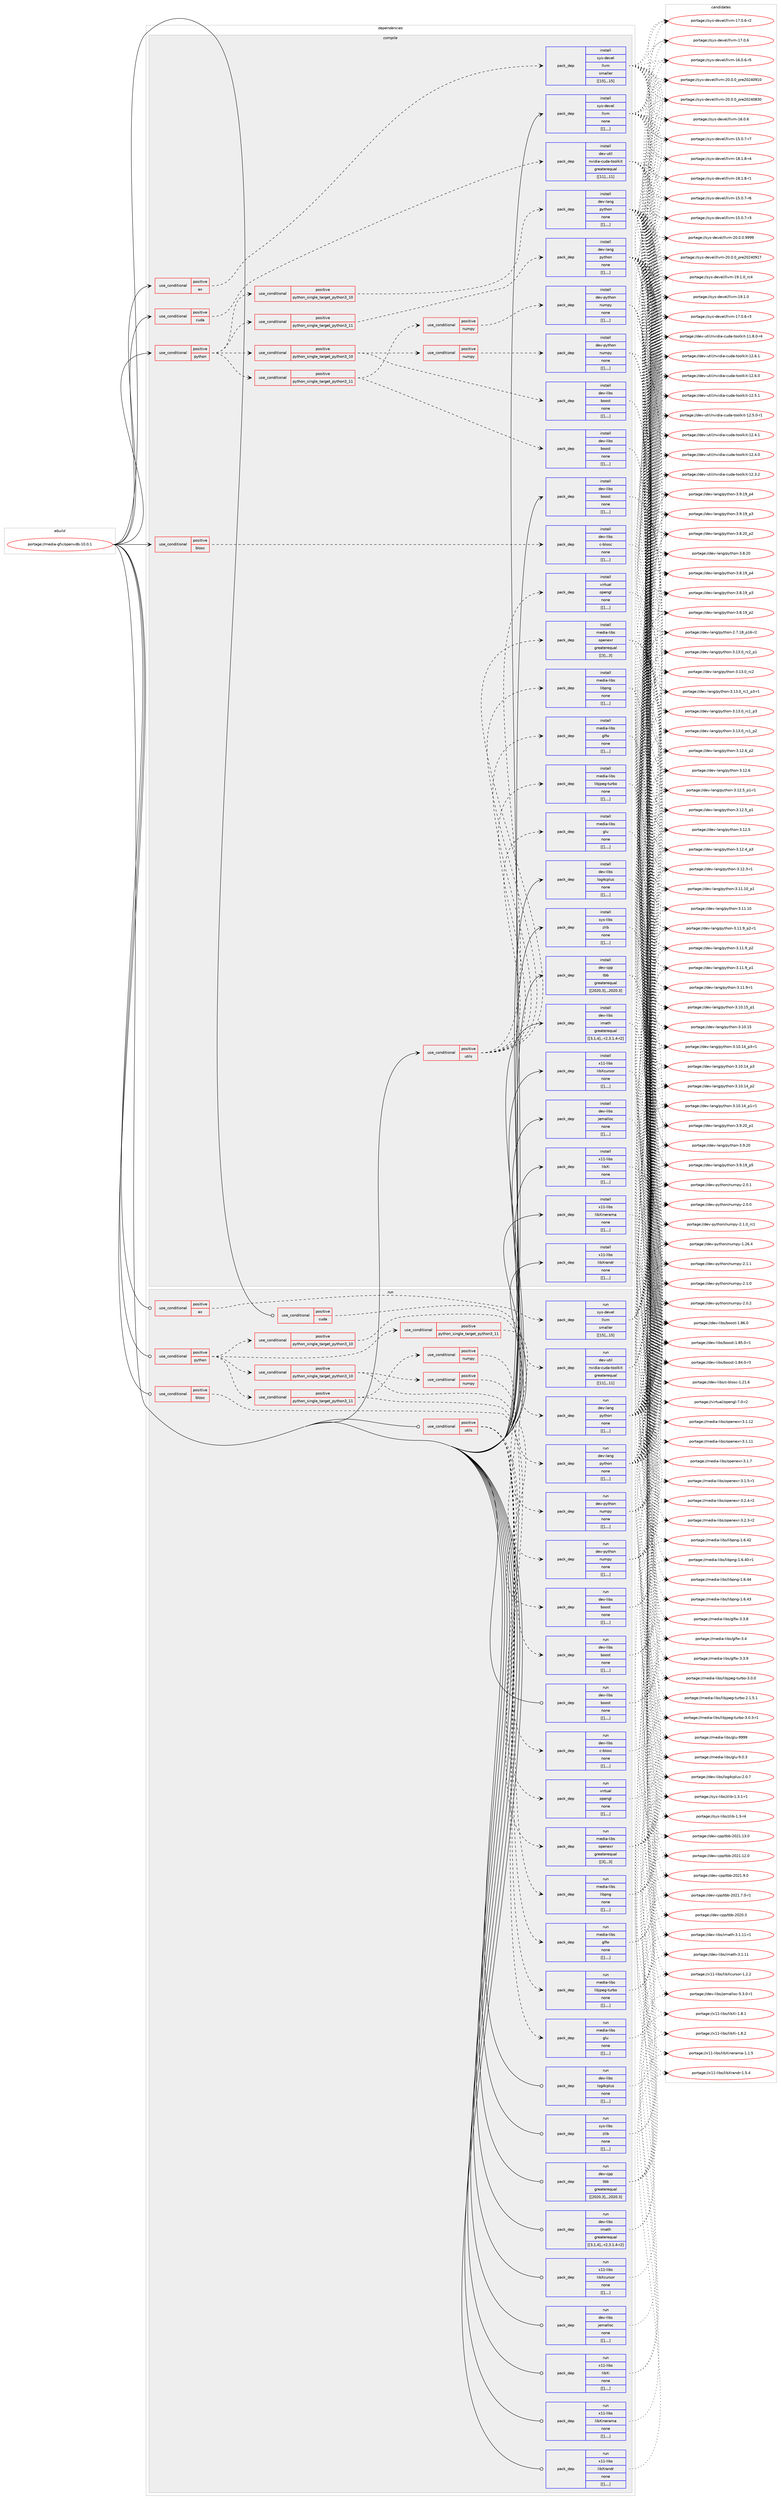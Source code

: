digraph prolog {

# *************
# Graph options
# *************

newrank=true;
concentrate=true;
compound=true;
graph [rankdir=LR,fontname=Helvetica,fontsize=10,ranksep=1.5];#, ranksep=2.5, nodesep=0.2];
edge  [arrowhead=vee];
node  [fontname=Helvetica,fontsize=10];

# **********
# The ebuild
# **********

subgraph cluster_leftcol {
color=gray;
label=<<i>ebuild</i>>;
id [label="portage://media-gfx/openvdb-10.0.1", color=red, width=4, href="../media-gfx/openvdb-10.0.1.svg"];
}

# ****************
# The dependencies
# ****************

subgraph cluster_midcol {
color=gray;
label=<<i>dependencies</i>>;
subgraph cluster_compile {
fillcolor="#eeeeee";
style=filled;
label=<<i>compile</i>>;
subgraph cond77366 {
dependency303399 [label=<<TABLE BORDER="0" CELLBORDER="1" CELLSPACING="0" CELLPADDING="4"><TR><TD ROWSPAN="3" CELLPADDING="10">use_conditional</TD></TR><TR><TD>positive</TD></TR><TR><TD>ax</TD></TR></TABLE>>, shape=none, color=red];
subgraph pack223640 {
dependency303400 [label=<<TABLE BORDER="0" CELLBORDER="1" CELLSPACING="0" CELLPADDING="4" WIDTH="220"><TR><TD ROWSPAN="6" CELLPADDING="30">pack_dep</TD></TR><TR><TD WIDTH="110">install</TD></TR><TR><TD>sys-devel</TD></TR><TR><TD>llvm</TD></TR><TR><TD>smaller</TD></TR><TR><TD>[[15],,,15]</TD></TR></TABLE>>, shape=none, color=blue];
}
dependency303399:e -> dependency303400:w [weight=20,style="dashed",arrowhead="vee"];
}
id:e -> dependency303399:w [weight=20,style="solid",arrowhead="vee"];
subgraph cond77367 {
dependency303401 [label=<<TABLE BORDER="0" CELLBORDER="1" CELLSPACING="0" CELLPADDING="4"><TR><TD ROWSPAN="3" CELLPADDING="10">use_conditional</TD></TR><TR><TD>positive</TD></TR><TR><TD>blosc</TD></TR></TABLE>>, shape=none, color=red];
subgraph pack223641 {
dependency303402 [label=<<TABLE BORDER="0" CELLBORDER="1" CELLSPACING="0" CELLPADDING="4" WIDTH="220"><TR><TD ROWSPAN="6" CELLPADDING="30">pack_dep</TD></TR><TR><TD WIDTH="110">install</TD></TR><TR><TD>dev-libs</TD></TR><TR><TD>c-blosc</TD></TR><TR><TD>none</TD></TR><TR><TD>[[],,,,]</TD></TR></TABLE>>, shape=none, color=blue];
}
dependency303401:e -> dependency303402:w [weight=20,style="dashed",arrowhead="vee"];
}
id:e -> dependency303401:w [weight=20,style="solid",arrowhead="vee"];
subgraph cond77368 {
dependency303403 [label=<<TABLE BORDER="0" CELLBORDER="1" CELLSPACING="0" CELLPADDING="4"><TR><TD ROWSPAN="3" CELLPADDING="10">use_conditional</TD></TR><TR><TD>positive</TD></TR><TR><TD>cuda</TD></TR></TABLE>>, shape=none, color=red];
subgraph pack223642 {
dependency303404 [label=<<TABLE BORDER="0" CELLBORDER="1" CELLSPACING="0" CELLPADDING="4" WIDTH="220"><TR><TD ROWSPAN="6" CELLPADDING="30">pack_dep</TD></TR><TR><TD WIDTH="110">install</TD></TR><TR><TD>dev-util</TD></TR><TR><TD>nvidia-cuda-toolkit</TD></TR><TR><TD>greaterequal</TD></TR><TR><TD>[[11],,,11]</TD></TR></TABLE>>, shape=none, color=blue];
}
dependency303403:e -> dependency303404:w [weight=20,style="dashed",arrowhead="vee"];
}
id:e -> dependency303403:w [weight=20,style="solid",arrowhead="vee"];
subgraph cond77369 {
dependency303405 [label=<<TABLE BORDER="0" CELLBORDER="1" CELLSPACING="0" CELLPADDING="4"><TR><TD ROWSPAN="3" CELLPADDING="10">use_conditional</TD></TR><TR><TD>positive</TD></TR><TR><TD>python</TD></TR></TABLE>>, shape=none, color=red];
subgraph cond77370 {
dependency303406 [label=<<TABLE BORDER="0" CELLBORDER="1" CELLSPACING="0" CELLPADDING="4"><TR><TD ROWSPAN="3" CELLPADDING="10">use_conditional</TD></TR><TR><TD>positive</TD></TR><TR><TD>python_single_target_python3_10</TD></TR></TABLE>>, shape=none, color=red];
subgraph pack223643 {
dependency303407 [label=<<TABLE BORDER="0" CELLBORDER="1" CELLSPACING="0" CELLPADDING="4" WIDTH="220"><TR><TD ROWSPAN="6" CELLPADDING="30">pack_dep</TD></TR><TR><TD WIDTH="110">install</TD></TR><TR><TD>dev-lang</TD></TR><TR><TD>python</TD></TR><TR><TD>none</TD></TR><TR><TD>[[],,,,]</TD></TR></TABLE>>, shape=none, color=blue];
}
dependency303406:e -> dependency303407:w [weight=20,style="dashed",arrowhead="vee"];
}
dependency303405:e -> dependency303406:w [weight=20,style="dashed",arrowhead="vee"];
subgraph cond77371 {
dependency303408 [label=<<TABLE BORDER="0" CELLBORDER="1" CELLSPACING="0" CELLPADDING="4"><TR><TD ROWSPAN="3" CELLPADDING="10">use_conditional</TD></TR><TR><TD>positive</TD></TR><TR><TD>python_single_target_python3_11</TD></TR></TABLE>>, shape=none, color=red];
subgraph pack223644 {
dependency303409 [label=<<TABLE BORDER="0" CELLBORDER="1" CELLSPACING="0" CELLPADDING="4" WIDTH="220"><TR><TD ROWSPAN="6" CELLPADDING="30">pack_dep</TD></TR><TR><TD WIDTH="110">install</TD></TR><TR><TD>dev-lang</TD></TR><TR><TD>python</TD></TR><TR><TD>none</TD></TR><TR><TD>[[],,,,]</TD></TR></TABLE>>, shape=none, color=blue];
}
dependency303408:e -> dependency303409:w [weight=20,style="dashed",arrowhead="vee"];
}
dependency303405:e -> dependency303408:w [weight=20,style="dashed",arrowhead="vee"];
subgraph cond77372 {
dependency303410 [label=<<TABLE BORDER="0" CELLBORDER="1" CELLSPACING="0" CELLPADDING="4"><TR><TD ROWSPAN="3" CELLPADDING="10">use_conditional</TD></TR><TR><TD>positive</TD></TR><TR><TD>python_single_target_python3_10</TD></TR></TABLE>>, shape=none, color=red];
subgraph pack223645 {
dependency303411 [label=<<TABLE BORDER="0" CELLBORDER="1" CELLSPACING="0" CELLPADDING="4" WIDTH="220"><TR><TD ROWSPAN="6" CELLPADDING="30">pack_dep</TD></TR><TR><TD WIDTH="110">install</TD></TR><TR><TD>dev-libs</TD></TR><TR><TD>boost</TD></TR><TR><TD>none</TD></TR><TR><TD>[[],,,,]</TD></TR></TABLE>>, shape=none, color=blue];
}
dependency303410:e -> dependency303411:w [weight=20,style="dashed",arrowhead="vee"];
subgraph cond77373 {
dependency303412 [label=<<TABLE BORDER="0" CELLBORDER="1" CELLSPACING="0" CELLPADDING="4"><TR><TD ROWSPAN="3" CELLPADDING="10">use_conditional</TD></TR><TR><TD>positive</TD></TR><TR><TD>numpy</TD></TR></TABLE>>, shape=none, color=red];
subgraph pack223646 {
dependency303413 [label=<<TABLE BORDER="0" CELLBORDER="1" CELLSPACING="0" CELLPADDING="4" WIDTH="220"><TR><TD ROWSPAN="6" CELLPADDING="30">pack_dep</TD></TR><TR><TD WIDTH="110">install</TD></TR><TR><TD>dev-python</TD></TR><TR><TD>numpy</TD></TR><TR><TD>none</TD></TR><TR><TD>[[],,,,]</TD></TR></TABLE>>, shape=none, color=blue];
}
dependency303412:e -> dependency303413:w [weight=20,style="dashed",arrowhead="vee"];
}
dependency303410:e -> dependency303412:w [weight=20,style="dashed",arrowhead="vee"];
}
dependency303405:e -> dependency303410:w [weight=20,style="dashed",arrowhead="vee"];
subgraph cond77374 {
dependency303414 [label=<<TABLE BORDER="0" CELLBORDER="1" CELLSPACING="0" CELLPADDING="4"><TR><TD ROWSPAN="3" CELLPADDING="10">use_conditional</TD></TR><TR><TD>positive</TD></TR><TR><TD>python_single_target_python3_11</TD></TR></TABLE>>, shape=none, color=red];
subgraph pack223647 {
dependency303415 [label=<<TABLE BORDER="0" CELLBORDER="1" CELLSPACING="0" CELLPADDING="4" WIDTH="220"><TR><TD ROWSPAN="6" CELLPADDING="30">pack_dep</TD></TR><TR><TD WIDTH="110">install</TD></TR><TR><TD>dev-libs</TD></TR><TR><TD>boost</TD></TR><TR><TD>none</TD></TR><TR><TD>[[],,,,]</TD></TR></TABLE>>, shape=none, color=blue];
}
dependency303414:e -> dependency303415:w [weight=20,style="dashed",arrowhead="vee"];
subgraph cond77375 {
dependency303416 [label=<<TABLE BORDER="0" CELLBORDER="1" CELLSPACING="0" CELLPADDING="4"><TR><TD ROWSPAN="3" CELLPADDING="10">use_conditional</TD></TR><TR><TD>positive</TD></TR><TR><TD>numpy</TD></TR></TABLE>>, shape=none, color=red];
subgraph pack223648 {
dependency303417 [label=<<TABLE BORDER="0" CELLBORDER="1" CELLSPACING="0" CELLPADDING="4" WIDTH="220"><TR><TD ROWSPAN="6" CELLPADDING="30">pack_dep</TD></TR><TR><TD WIDTH="110">install</TD></TR><TR><TD>dev-python</TD></TR><TR><TD>numpy</TD></TR><TR><TD>none</TD></TR><TR><TD>[[],,,,]</TD></TR></TABLE>>, shape=none, color=blue];
}
dependency303416:e -> dependency303417:w [weight=20,style="dashed",arrowhead="vee"];
}
dependency303414:e -> dependency303416:w [weight=20,style="dashed",arrowhead="vee"];
}
dependency303405:e -> dependency303414:w [weight=20,style="dashed",arrowhead="vee"];
}
id:e -> dependency303405:w [weight=20,style="solid",arrowhead="vee"];
subgraph cond77376 {
dependency303418 [label=<<TABLE BORDER="0" CELLBORDER="1" CELLSPACING="0" CELLPADDING="4"><TR><TD ROWSPAN="3" CELLPADDING="10">use_conditional</TD></TR><TR><TD>positive</TD></TR><TR><TD>utils</TD></TR></TABLE>>, shape=none, color=red];
subgraph pack223649 {
dependency303419 [label=<<TABLE BORDER="0" CELLBORDER="1" CELLSPACING="0" CELLPADDING="4" WIDTH="220"><TR><TD ROWSPAN="6" CELLPADDING="30">pack_dep</TD></TR><TR><TD WIDTH="110">install</TD></TR><TR><TD>media-libs</TD></TR><TR><TD>glfw</TD></TR><TR><TD>none</TD></TR><TR><TD>[[],,,,]</TD></TR></TABLE>>, shape=none, color=blue];
}
dependency303418:e -> dependency303419:w [weight=20,style="dashed",arrowhead="vee"];
subgraph pack223650 {
dependency303420 [label=<<TABLE BORDER="0" CELLBORDER="1" CELLSPACING="0" CELLPADDING="4" WIDTH="220"><TR><TD ROWSPAN="6" CELLPADDING="30">pack_dep</TD></TR><TR><TD WIDTH="110">install</TD></TR><TR><TD>media-libs</TD></TR><TR><TD>glu</TD></TR><TR><TD>none</TD></TR><TR><TD>[[],,,,]</TD></TR></TABLE>>, shape=none, color=blue];
}
dependency303418:e -> dependency303420:w [weight=20,style="dashed",arrowhead="vee"];
subgraph pack223651 {
dependency303421 [label=<<TABLE BORDER="0" CELLBORDER="1" CELLSPACING="0" CELLPADDING="4" WIDTH="220"><TR><TD ROWSPAN="6" CELLPADDING="30">pack_dep</TD></TR><TR><TD WIDTH="110">install</TD></TR><TR><TD>media-libs</TD></TR><TR><TD>libjpeg-turbo</TD></TR><TR><TD>none</TD></TR><TR><TD>[[],,,,]</TD></TR></TABLE>>, shape=none, color=blue];
}
dependency303418:e -> dependency303421:w [weight=20,style="dashed",arrowhead="vee"];
subgraph pack223652 {
dependency303422 [label=<<TABLE BORDER="0" CELLBORDER="1" CELLSPACING="0" CELLPADDING="4" WIDTH="220"><TR><TD ROWSPAN="6" CELLPADDING="30">pack_dep</TD></TR><TR><TD WIDTH="110">install</TD></TR><TR><TD>media-libs</TD></TR><TR><TD>libpng</TD></TR><TR><TD>none</TD></TR><TR><TD>[[],,,,]</TD></TR></TABLE>>, shape=none, color=blue];
}
dependency303418:e -> dependency303422:w [weight=20,style="dashed",arrowhead="vee"];
subgraph pack223653 {
dependency303423 [label=<<TABLE BORDER="0" CELLBORDER="1" CELLSPACING="0" CELLPADDING="4" WIDTH="220"><TR><TD ROWSPAN="6" CELLPADDING="30">pack_dep</TD></TR><TR><TD WIDTH="110">install</TD></TR><TR><TD>media-libs</TD></TR><TR><TD>openexr</TD></TR><TR><TD>greaterequal</TD></TR><TR><TD>[[3],,,3]</TD></TR></TABLE>>, shape=none, color=blue];
}
dependency303418:e -> dependency303423:w [weight=20,style="dashed",arrowhead="vee"];
subgraph pack223654 {
dependency303424 [label=<<TABLE BORDER="0" CELLBORDER="1" CELLSPACING="0" CELLPADDING="4" WIDTH="220"><TR><TD ROWSPAN="6" CELLPADDING="30">pack_dep</TD></TR><TR><TD WIDTH="110">install</TD></TR><TR><TD>virtual</TD></TR><TR><TD>opengl</TD></TR><TR><TD>none</TD></TR><TR><TD>[[],,,,]</TD></TR></TABLE>>, shape=none, color=blue];
}
dependency303418:e -> dependency303424:w [weight=20,style="dashed",arrowhead="vee"];
}
id:e -> dependency303418:w [weight=20,style="solid",arrowhead="vee"];
subgraph pack223655 {
dependency303425 [label=<<TABLE BORDER="0" CELLBORDER="1" CELLSPACING="0" CELLPADDING="4" WIDTH="220"><TR><TD ROWSPAN="6" CELLPADDING="30">pack_dep</TD></TR><TR><TD WIDTH="110">install</TD></TR><TR><TD>dev-cpp</TD></TR><TR><TD>tbb</TD></TR><TR><TD>greaterequal</TD></TR><TR><TD>[[2020,3],,,2020.3]</TD></TR></TABLE>>, shape=none, color=blue];
}
id:e -> dependency303425:w [weight=20,style="solid",arrowhead="vee"];
subgraph pack223656 {
dependency303426 [label=<<TABLE BORDER="0" CELLBORDER="1" CELLSPACING="0" CELLPADDING="4" WIDTH="220"><TR><TD ROWSPAN="6" CELLPADDING="30">pack_dep</TD></TR><TR><TD WIDTH="110">install</TD></TR><TR><TD>dev-libs</TD></TR><TR><TD>boost</TD></TR><TR><TD>none</TD></TR><TR><TD>[[],,,,]</TD></TR></TABLE>>, shape=none, color=blue];
}
id:e -> dependency303426:w [weight=20,style="solid",arrowhead="vee"];
subgraph pack223657 {
dependency303427 [label=<<TABLE BORDER="0" CELLBORDER="1" CELLSPACING="0" CELLPADDING="4" WIDTH="220"><TR><TD ROWSPAN="6" CELLPADDING="30">pack_dep</TD></TR><TR><TD WIDTH="110">install</TD></TR><TR><TD>dev-libs</TD></TR><TR><TD>imath</TD></TR><TR><TD>greaterequal</TD></TR><TR><TD>[[3,1,4],,-r2,3.1.4-r2]</TD></TR></TABLE>>, shape=none, color=blue];
}
id:e -> dependency303427:w [weight=20,style="solid",arrowhead="vee"];
subgraph pack223658 {
dependency303428 [label=<<TABLE BORDER="0" CELLBORDER="1" CELLSPACING="0" CELLPADDING="4" WIDTH="220"><TR><TD ROWSPAN="6" CELLPADDING="30">pack_dep</TD></TR><TR><TD WIDTH="110">install</TD></TR><TR><TD>dev-libs</TD></TR><TR><TD>jemalloc</TD></TR><TR><TD>none</TD></TR><TR><TD>[[],,,,]</TD></TR></TABLE>>, shape=none, color=blue];
}
id:e -> dependency303428:w [weight=20,style="solid",arrowhead="vee"];
subgraph pack223659 {
dependency303429 [label=<<TABLE BORDER="0" CELLBORDER="1" CELLSPACING="0" CELLPADDING="4" WIDTH="220"><TR><TD ROWSPAN="6" CELLPADDING="30">pack_dep</TD></TR><TR><TD WIDTH="110">install</TD></TR><TR><TD>dev-libs</TD></TR><TR><TD>log4cplus</TD></TR><TR><TD>none</TD></TR><TR><TD>[[],,,,]</TD></TR></TABLE>>, shape=none, color=blue];
}
id:e -> dependency303429:w [weight=20,style="solid",arrowhead="vee"];
subgraph pack223660 {
dependency303430 [label=<<TABLE BORDER="0" CELLBORDER="1" CELLSPACING="0" CELLPADDING="4" WIDTH="220"><TR><TD ROWSPAN="6" CELLPADDING="30">pack_dep</TD></TR><TR><TD WIDTH="110">install</TD></TR><TR><TD>sys-libs</TD></TR><TR><TD>zlib</TD></TR><TR><TD>none</TD></TR><TR><TD>[[],,,,]</TD></TR></TABLE>>, shape=none, color=blue];
}
id:e -> dependency303430:w [weight=20,style="solid",arrowhead="vee"];
subgraph pack223661 {
dependency303431 [label=<<TABLE BORDER="0" CELLBORDER="1" CELLSPACING="0" CELLPADDING="4" WIDTH="220"><TR><TD ROWSPAN="6" CELLPADDING="30">pack_dep</TD></TR><TR><TD WIDTH="110">install</TD></TR><TR><TD>x11-libs</TD></TR><TR><TD>libXcursor</TD></TR><TR><TD>none</TD></TR><TR><TD>[[],,,,]</TD></TR></TABLE>>, shape=none, color=blue];
}
id:e -> dependency303431:w [weight=20,style="solid",arrowhead="vee"];
subgraph pack223662 {
dependency303432 [label=<<TABLE BORDER="0" CELLBORDER="1" CELLSPACING="0" CELLPADDING="4" WIDTH="220"><TR><TD ROWSPAN="6" CELLPADDING="30">pack_dep</TD></TR><TR><TD WIDTH="110">install</TD></TR><TR><TD>x11-libs</TD></TR><TR><TD>libXi</TD></TR><TR><TD>none</TD></TR><TR><TD>[[],,,,]</TD></TR></TABLE>>, shape=none, color=blue];
}
id:e -> dependency303432:w [weight=20,style="solid",arrowhead="vee"];
subgraph pack223663 {
dependency303433 [label=<<TABLE BORDER="0" CELLBORDER="1" CELLSPACING="0" CELLPADDING="4" WIDTH="220"><TR><TD ROWSPAN="6" CELLPADDING="30">pack_dep</TD></TR><TR><TD WIDTH="110">install</TD></TR><TR><TD>x11-libs</TD></TR><TR><TD>libXinerama</TD></TR><TR><TD>none</TD></TR><TR><TD>[[],,,,]</TD></TR></TABLE>>, shape=none, color=blue];
}
id:e -> dependency303433:w [weight=20,style="solid",arrowhead="vee"];
subgraph pack223664 {
dependency303434 [label=<<TABLE BORDER="0" CELLBORDER="1" CELLSPACING="0" CELLPADDING="4" WIDTH="220"><TR><TD ROWSPAN="6" CELLPADDING="30">pack_dep</TD></TR><TR><TD WIDTH="110">install</TD></TR><TR><TD>x11-libs</TD></TR><TR><TD>libXrandr</TD></TR><TR><TD>none</TD></TR><TR><TD>[[],,,,]</TD></TR></TABLE>>, shape=none, color=blue];
}
id:e -> dependency303434:w [weight=20,style="solid",arrowhead="vee"];
subgraph pack223665 {
dependency303435 [label=<<TABLE BORDER="0" CELLBORDER="1" CELLSPACING="0" CELLPADDING="4" WIDTH="220"><TR><TD ROWSPAN="6" CELLPADDING="30">pack_dep</TD></TR><TR><TD WIDTH="110">install</TD></TR><TR><TD>sys-devel</TD></TR><TR><TD>llvm</TD></TR><TR><TD>none</TD></TR><TR><TD>[[],,,,]</TD></TR></TABLE>>, shape=none, color=blue];
}
id:e -> dependency303435:w [weight=20,style="solid",arrowhead="vee"];
}
subgraph cluster_compileandrun {
fillcolor="#eeeeee";
style=filled;
label=<<i>compile and run</i>>;
}
subgraph cluster_run {
fillcolor="#eeeeee";
style=filled;
label=<<i>run</i>>;
subgraph cond77377 {
dependency303436 [label=<<TABLE BORDER="0" CELLBORDER="1" CELLSPACING="0" CELLPADDING="4"><TR><TD ROWSPAN="3" CELLPADDING="10">use_conditional</TD></TR><TR><TD>positive</TD></TR><TR><TD>ax</TD></TR></TABLE>>, shape=none, color=red];
subgraph pack223666 {
dependency303437 [label=<<TABLE BORDER="0" CELLBORDER="1" CELLSPACING="0" CELLPADDING="4" WIDTH="220"><TR><TD ROWSPAN="6" CELLPADDING="30">pack_dep</TD></TR><TR><TD WIDTH="110">run</TD></TR><TR><TD>sys-devel</TD></TR><TR><TD>llvm</TD></TR><TR><TD>smaller</TD></TR><TR><TD>[[15],,,15]</TD></TR></TABLE>>, shape=none, color=blue];
}
dependency303436:e -> dependency303437:w [weight=20,style="dashed",arrowhead="vee"];
}
id:e -> dependency303436:w [weight=20,style="solid",arrowhead="odot"];
subgraph cond77378 {
dependency303438 [label=<<TABLE BORDER="0" CELLBORDER="1" CELLSPACING="0" CELLPADDING="4"><TR><TD ROWSPAN="3" CELLPADDING="10">use_conditional</TD></TR><TR><TD>positive</TD></TR><TR><TD>blosc</TD></TR></TABLE>>, shape=none, color=red];
subgraph pack223667 {
dependency303439 [label=<<TABLE BORDER="0" CELLBORDER="1" CELLSPACING="0" CELLPADDING="4" WIDTH="220"><TR><TD ROWSPAN="6" CELLPADDING="30">pack_dep</TD></TR><TR><TD WIDTH="110">run</TD></TR><TR><TD>dev-libs</TD></TR><TR><TD>c-blosc</TD></TR><TR><TD>none</TD></TR><TR><TD>[[],,,,]</TD></TR></TABLE>>, shape=none, color=blue];
}
dependency303438:e -> dependency303439:w [weight=20,style="dashed",arrowhead="vee"];
}
id:e -> dependency303438:w [weight=20,style="solid",arrowhead="odot"];
subgraph cond77379 {
dependency303440 [label=<<TABLE BORDER="0" CELLBORDER="1" CELLSPACING="0" CELLPADDING="4"><TR><TD ROWSPAN="3" CELLPADDING="10">use_conditional</TD></TR><TR><TD>positive</TD></TR><TR><TD>cuda</TD></TR></TABLE>>, shape=none, color=red];
subgraph pack223668 {
dependency303441 [label=<<TABLE BORDER="0" CELLBORDER="1" CELLSPACING="0" CELLPADDING="4" WIDTH="220"><TR><TD ROWSPAN="6" CELLPADDING="30">pack_dep</TD></TR><TR><TD WIDTH="110">run</TD></TR><TR><TD>dev-util</TD></TR><TR><TD>nvidia-cuda-toolkit</TD></TR><TR><TD>greaterequal</TD></TR><TR><TD>[[11],,,11]</TD></TR></TABLE>>, shape=none, color=blue];
}
dependency303440:e -> dependency303441:w [weight=20,style="dashed",arrowhead="vee"];
}
id:e -> dependency303440:w [weight=20,style="solid",arrowhead="odot"];
subgraph cond77380 {
dependency303442 [label=<<TABLE BORDER="0" CELLBORDER="1" CELLSPACING="0" CELLPADDING="4"><TR><TD ROWSPAN="3" CELLPADDING="10">use_conditional</TD></TR><TR><TD>positive</TD></TR><TR><TD>python</TD></TR></TABLE>>, shape=none, color=red];
subgraph cond77381 {
dependency303443 [label=<<TABLE BORDER="0" CELLBORDER="1" CELLSPACING="0" CELLPADDING="4"><TR><TD ROWSPAN="3" CELLPADDING="10">use_conditional</TD></TR><TR><TD>positive</TD></TR><TR><TD>python_single_target_python3_10</TD></TR></TABLE>>, shape=none, color=red];
subgraph pack223669 {
dependency303444 [label=<<TABLE BORDER="0" CELLBORDER="1" CELLSPACING="0" CELLPADDING="4" WIDTH="220"><TR><TD ROWSPAN="6" CELLPADDING="30">pack_dep</TD></TR><TR><TD WIDTH="110">run</TD></TR><TR><TD>dev-lang</TD></TR><TR><TD>python</TD></TR><TR><TD>none</TD></TR><TR><TD>[[],,,,]</TD></TR></TABLE>>, shape=none, color=blue];
}
dependency303443:e -> dependency303444:w [weight=20,style="dashed",arrowhead="vee"];
}
dependency303442:e -> dependency303443:w [weight=20,style="dashed",arrowhead="vee"];
subgraph cond77382 {
dependency303445 [label=<<TABLE BORDER="0" CELLBORDER="1" CELLSPACING="0" CELLPADDING="4"><TR><TD ROWSPAN="3" CELLPADDING="10">use_conditional</TD></TR><TR><TD>positive</TD></TR><TR><TD>python_single_target_python3_11</TD></TR></TABLE>>, shape=none, color=red];
subgraph pack223670 {
dependency303446 [label=<<TABLE BORDER="0" CELLBORDER="1" CELLSPACING="0" CELLPADDING="4" WIDTH="220"><TR><TD ROWSPAN="6" CELLPADDING="30">pack_dep</TD></TR><TR><TD WIDTH="110">run</TD></TR><TR><TD>dev-lang</TD></TR><TR><TD>python</TD></TR><TR><TD>none</TD></TR><TR><TD>[[],,,,]</TD></TR></TABLE>>, shape=none, color=blue];
}
dependency303445:e -> dependency303446:w [weight=20,style="dashed",arrowhead="vee"];
}
dependency303442:e -> dependency303445:w [weight=20,style="dashed",arrowhead="vee"];
subgraph cond77383 {
dependency303447 [label=<<TABLE BORDER="0" CELLBORDER="1" CELLSPACING="0" CELLPADDING="4"><TR><TD ROWSPAN="3" CELLPADDING="10">use_conditional</TD></TR><TR><TD>positive</TD></TR><TR><TD>python_single_target_python3_10</TD></TR></TABLE>>, shape=none, color=red];
subgraph pack223671 {
dependency303448 [label=<<TABLE BORDER="0" CELLBORDER="1" CELLSPACING="0" CELLPADDING="4" WIDTH="220"><TR><TD ROWSPAN="6" CELLPADDING="30">pack_dep</TD></TR><TR><TD WIDTH="110">run</TD></TR><TR><TD>dev-libs</TD></TR><TR><TD>boost</TD></TR><TR><TD>none</TD></TR><TR><TD>[[],,,,]</TD></TR></TABLE>>, shape=none, color=blue];
}
dependency303447:e -> dependency303448:w [weight=20,style="dashed",arrowhead="vee"];
subgraph cond77384 {
dependency303449 [label=<<TABLE BORDER="0" CELLBORDER="1" CELLSPACING="0" CELLPADDING="4"><TR><TD ROWSPAN="3" CELLPADDING="10">use_conditional</TD></TR><TR><TD>positive</TD></TR><TR><TD>numpy</TD></TR></TABLE>>, shape=none, color=red];
subgraph pack223672 {
dependency303450 [label=<<TABLE BORDER="0" CELLBORDER="1" CELLSPACING="0" CELLPADDING="4" WIDTH="220"><TR><TD ROWSPAN="6" CELLPADDING="30">pack_dep</TD></TR><TR><TD WIDTH="110">run</TD></TR><TR><TD>dev-python</TD></TR><TR><TD>numpy</TD></TR><TR><TD>none</TD></TR><TR><TD>[[],,,,]</TD></TR></TABLE>>, shape=none, color=blue];
}
dependency303449:e -> dependency303450:w [weight=20,style="dashed",arrowhead="vee"];
}
dependency303447:e -> dependency303449:w [weight=20,style="dashed",arrowhead="vee"];
}
dependency303442:e -> dependency303447:w [weight=20,style="dashed",arrowhead="vee"];
subgraph cond77385 {
dependency303451 [label=<<TABLE BORDER="0" CELLBORDER="1" CELLSPACING="0" CELLPADDING="4"><TR><TD ROWSPAN="3" CELLPADDING="10">use_conditional</TD></TR><TR><TD>positive</TD></TR><TR><TD>python_single_target_python3_11</TD></TR></TABLE>>, shape=none, color=red];
subgraph pack223673 {
dependency303452 [label=<<TABLE BORDER="0" CELLBORDER="1" CELLSPACING="0" CELLPADDING="4" WIDTH="220"><TR><TD ROWSPAN="6" CELLPADDING="30">pack_dep</TD></TR><TR><TD WIDTH="110">run</TD></TR><TR><TD>dev-libs</TD></TR><TR><TD>boost</TD></TR><TR><TD>none</TD></TR><TR><TD>[[],,,,]</TD></TR></TABLE>>, shape=none, color=blue];
}
dependency303451:e -> dependency303452:w [weight=20,style="dashed",arrowhead="vee"];
subgraph cond77386 {
dependency303453 [label=<<TABLE BORDER="0" CELLBORDER="1" CELLSPACING="0" CELLPADDING="4"><TR><TD ROWSPAN="3" CELLPADDING="10">use_conditional</TD></TR><TR><TD>positive</TD></TR><TR><TD>numpy</TD></TR></TABLE>>, shape=none, color=red];
subgraph pack223674 {
dependency303454 [label=<<TABLE BORDER="0" CELLBORDER="1" CELLSPACING="0" CELLPADDING="4" WIDTH="220"><TR><TD ROWSPAN="6" CELLPADDING="30">pack_dep</TD></TR><TR><TD WIDTH="110">run</TD></TR><TR><TD>dev-python</TD></TR><TR><TD>numpy</TD></TR><TR><TD>none</TD></TR><TR><TD>[[],,,,]</TD></TR></TABLE>>, shape=none, color=blue];
}
dependency303453:e -> dependency303454:w [weight=20,style="dashed",arrowhead="vee"];
}
dependency303451:e -> dependency303453:w [weight=20,style="dashed",arrowhead="vee"];
}
dependency303442:e -> dependency303451:w [weight=20,style="dashed",arrowhead="vee"];
}
id:e -> dependency303442:w [weight=20,style="solid",arrowhead="odot"];
subgraph cond77387 {
dependency303455 [label=<<TABLE BORDER="0" CELLBORDER="1" CELLSPACING="0" CELLPADDING="4"><TR><TD ROWSPAN="3" CELLPADDING="10">use_conditional</TD></TR><TR><TD>positive</TD></TR><TR><TD>utils</TD></TR></TABLE>>, shape=none, color=red];
subgraph pack223675 {
dependency303456 [label=<<TABLE BORDER="0" CELLBORDER="1" CELLSPACING="0" CELLPADDING="4" WIDTH="220"><TR><TD ROWSPAN="6" CELLPADDING="30">pack_dep</TD></TR><TR><TD WIDTH="110">run</TD></TR><TR><TD>media-libs</TD></TR><TR><TD>glfw</TD></TR><TR><TD>none</TD></TR><TR><TD>[[],,,,]</TD></TR></TABLE>>, shape=none, color=blue];
}
dependency303455:e -> dependency303456:w [weight=20,style="dashed",arrowhead="vee"];
subgraph pack223676 {
dependency303457 [label=<<TABLE BORDER="0" CELLBORDER="1" CELLSPACING="0" CELLPADDING="4" WIDTH="220"><TR><TD ROWSPAN="6" CELLPADDING="30">pack_dep</TD></TR><TR><TD WIDTH="110">run</TD></TR><TR><TD>media-libs</TD></TR><TR><TD>glu</TD></TR><TR><TD>none</TD></TR><TR><TD>[[],,,,]</TD></TR></TABLE>>, shape=none, color=blue];
}
dependency303455:e -> dependency303457:w [weight=20,style="dashed",arrowhead="vee"];
subgraph pack223677 {
dependency303458 [label=<<TABLE BORDER="0" CELLBORDER="1" CELLSPACING="0" CELLPADDING="4" WIDTH="220"><TR><TD ROWSPAN="6" CELLPADDING="30">pack_dep</TD></TR><TR><TD WIDTH="110">run</TD></TR><TR><TD>media-libs</TD></TR><TR><TD>libjpeg-turbo</TD></TR><TR><TD>none</TD></TR><TR><TD>[[],,,,]</TD></TR></TABLE>>, shape=none, color=blue];
}
dependency303455:e -> dependency303458:w [weight=20,style="dashed",arrowhead="vee"];
subgraph pack223678 {
dependency303459 [label=<<TABLE BORDER="0" CELLBORDER="1" CELLSPACING="0" CELLPADDING="4" WIDTH="220"><TR><TD ROWSPAN="6" CELLPADDING="30">pack_dep</TD></TR><TR><TD WIDTH="110">run</TD></TR><TR><TD>media-libs</TD></TR><TR><TD>libpng</TD></TR><TR><TD>none</TD></TR><TR><TD>[[],,,,]</TD></TR></TABLE>>, shape=none, color=blue];
}
dependency303455:e -> dependency303459:w [weight=20,style="dashed",arrowhead="vee"];
subgraph pack223679 {
dependency303460 [label=<<TABLE BORDER="0" CELLBORDER="1" CELLSPACING="0" CELLPADDING="4" WIDTH="220"><TR><TD ROWSPAN="6" CELLPADDING="30">pack_dep</TD></TR><TR><TD WIDTH="110">run</TD></TR><TR><TD>media-libs</TD></TR><TR><TD>openexr</TD></TR><TR><TD>greaterequal</TD></TR><TR><TD>[[3],,,3]</TD></TR></TABLE>>, shape=none, color=blue];
}
dependency303455:e -> dependency303460:w [weight=20,style="dashed",arrowhead="vee"];
subgraph pack223680 {
dependency303461 [label=<<TABLE BORDER="0" CELLBORDER="1" CELLSPACING="0" CELLPADDING="4" WIDTH="220"><TR><TD ROWSPAN="6" CELLPADDING="30">pack_dep</TD></TR><TR><TD WIDTH="110">run</TD></TR><TR><TD>virtual</TD></TR><TR><TD>opengl</TD></TR><TR><TD>none</TD></TR><TR><TD>[[],,,,]</TD></TR></TABLE>>, shape=none, color=blue];
}
dependency303455:e -> dependency303461:w [weight=20,style="dashed",arrowhead="vee"];
}
id:e -> dependency303455:w [weight=20,style="solid",arrowhead="odot"];
subgraph pack223681 {
dependency303462 [label=<<TABLE BORDER="0" CELLBORDER="1" CELLSPACING="0" CELLPADDING="4" WIDTH="220"><TR><TD ROWSPAN="6" CELLPADDING="30">pack_dep</TD></TR><TR><TD WIDTH="110">run</TD></TR><TR><TD>dev-cpp</TD></TR><TR><TD>tbb</TD></TR><TR><TD>greaterequal</TD></TR><TR><TD>[[2020,3],,,2020.3]</TD></TR></TABLE>>, shape=none, color=blue];
}
id:e -> dependency303462:w [weight=20,style="solid",arrowhead="odot"];
subgraph pack223682 {
dependency303463 [label=<<TABLE BORDER="0" CELLBORDER="1" CELLSPACING="0" CELLPADDING="4" WIDTH="220"><TR><TD ROWSPAN="6" CELLPADDING="30">pack_dep</TD></TR><TR><TD WIDTH="110">run</TD></TR><TR><TD>dev-libs</TD></TR><TR><TD>boost</TD></TR><TR><TD>none</TD></TR><TR><TD>[[],,,,]</TD></TR></TABLE>>, shape=none, color=blue];
}
id:e -> dependency303463:w [weight=20,style="solid",arrowhead="odot"];
subgraph pack223683 {
dependency303464 [label=<<TABLE BORDER="0" CELLBORDER="1" CELLSPACING="0" CELLPADDING="4" WIDTH="220"><TR><TD ROWSPAN="6" CELLPADDING="30">pack_dep</TD></TR><TR><TD WIDTH="110">run</TD></TR><TR><TD>dev-libs</TD></TR><TR><TD>imath</TD></TR><TR><TD>greaterequal</TD></TR><TR><TD>[[3,1,4],,-r2,3.1.4-r2]</TD></TR></TABLE>>, shape=none, color=blue];
}
id:e -> dependency303464:w [weight=20,style="solid",arrowhead="odot"];
subgraph pack223684 {
dependency303465 [label=<<TABLE BORDER="0" CELLBORDER="1" CELLSPACING="0" CELLPADDING="4" WIDTH="220"><TR><TD ROWSPAN="6" CELLPADDING="30">pack_dep</TD></TR><TR><TD WIDTH="110">run</TD></TR><TR><TD>dev-libs</TD></TR><TR><TD>jemalloc</TD></TR><TR><TD>none</TD></TR><TR><TD>[[],,,,]</TD></TR></TABLE>>, shape=none, color=blue];
}
id:e -> dependency303465:w [weight=20,style="solid",arrowhead="odot"];
subgraph pack223685 {
dependency303466 [label=<<TABLE BORDER="0" CELLBORDER="1" CELLSPACING="0" CELLPADDING="4" WIDTH="220"><TR><TD ROWSPAN="6" CELLPADDING="30">pack_dep</TD></TR><TR><TD WIDTH="110">run</TD></TR><TR><TD>dev-libs</TD></TR><TR><TD>log4cplus</TD></TR><TR><TD>none</TD></TR><TR><TD>[[],,,,]</TD></TR></TABLE>>, shape=none, color=blue];
}
id:e -> dependency303466:w [weight=20,style="solid",arrowhead="odot"];
subgraph pack223686 {
dependency303467 [label=<<TABLE BORDER="0" CELLBORDER="1" CELLSPACING="0" CELLPADDING="4" WIDTH="220"><TR><TD ROWSPAN="6" CELLPADDING="30">pack_dep</TD></TR><TR><TD WIDTH="110">run</TD></TR><TR><TD>sys-libs</TD></TR><TR><TD>zlib</TD></TR><TR><TD>none</TD></TR><TR><TD>[[],,,,]</TD></TR></TABLE>>, shape=none, color=blue];
}
id:e -> dependency303467:w [weight=20,style="solid",arrowhead="odot"];
subgraph pack223687 {
dependency303468 [label=<<TABLE BORDER="0" CELLBORDER="1" CELLSPACING="0" CELLPADDING="4" WIDTH="220"><TR><TD ROWSPAN="6" CELLPADDING="30">pack_dep</TD></TR><TR><TD WIDTH="110">run</TD></TR><TR><TD>x11-libs</TD></TR><TR><TD>libXcursor</TD></TR><TR><TD>none</TD></TR><TR><TD>[[],,,,]</TD></TR></TABLE>>, shape=none, color=blue];
}
id:e -> dependency303468:w [weight=20,style="solid",arrowhead="odot"];
subgraph pack223688 {
dependency303469 [label=<<TABLE BORDER="0" CELLBORDER="1" CELLSPACING="0" CELLPADDING="4" WIDTH="220"><TR><TD ROWSPAN="6" CELLPADDING="30">pack_dep</TD></TR><TR><TD WIDTH="110">run</TD></TR><TR><TD>x11-libs</TD></TR><TR><TD>libXi</TD></TR><TR><TD>none</TD></TR><TR><TD>[[],,,,]</TD></TR></TABLE>>, shape=none, color=blue];
}
id:e -> dependency303469:w [weight=20,style="solid",arrowhead="odot"];
subgraph pack223689 {
dependency303470 [label=<<TABLE BORDER="0" CELLBORDER="1" CELLSPACING="0" CELLPADDING="4" WIDTH="220"><TR><TD ROWSPAN="6" CELLPADDING="30">pack_dep</TD></TR><TR><TD WIDTH="110">run</TD></TR><TR><TD>x11-libs</TD></TR><TR><TD>libXinerama</TD></TR><TR><TD>none</TD></TR><TR><TD>[[],,,,]</TD></TR></TABLE>>, shape=none, color=blue];
}
id:e -> dependency303470:w [weight=20,style="solid",arrowhead="odot"];
subgraph pack223690 {
dependency303471 [label=<<TABLE BORDER="0" CELLBORDER="1" CELLSPACING="0" CELLPADDING="4" WIDTH="220"><TR><TD ROWSPAN="6" CELLPADDING="30">pack_dep</TD></TR><TR><TD WIDTH="110">run</TD></TR><TR><TD>x11-libs</TD></TR><TR><TD>libXrandr</TD></TR><TR><TD>none</TD></TR><TR><TD>[[],,,,]</TD></TR></TABLE>>, shape=none, color=blue];
}
id:e -> dependency303471:w [weight=20,style="solid",arrowhead="odot"];
}
}

# **************
# The candidates
# **************

subgraph cluster_choices {
rank=same;
color=gray;
label=<<i>candidates</i>>;

subgraph choice223640 {
color=black;
nodesep=1;
choice1151211154510010111810110847108108118109455048464846484657575757 [label="portage://sys-devel/llvm-20.0.0.9999", color=red, width=4,href="../sys-devel/llvm-20.0.0.9999.svg"];
choice115121115451001011181011084710810811810945504846484648951121141015048505248574955 [label="portage://sys-devel/llvm-20.0.0_pre20240917", color=red, width=4,href="../sys-devel/llvm-20.0.0_pre20240917.svg"];
choice115121115451001011181011084710810811810945504846484648951121141015048505248574948 [label="portage://sys-devel/llvm-20.0.0_pre20240910", color=red, width=4,href="../sys-devel/llvm-20.0.0_pre20240910.svg"];
choice115121115451001011181011084710810811810945504846484648951121141015048505248565148 [label="portage://sys-devel/llvm-20.0.0_pre20240830", color=red, width=4,href="../sys-devel/llvm-20.0.0_pre20240830.svg"];
choice115121115451001011181011084710810811810945495746494648951149952 [label="portage://sys-devel/llvm-19.1.0_rc4", color=red, width=4,href="../sys-devel/llvm-19.1.0_rc4.svg"];
choice115121115451001011181011084710810811810945495746494648 [label="portage://sys-devel/llvm-19.1.0", color=red, width=4,href="../sys-devel/llvm-19.1.0.svg"];
choice1151211154510010111810110847108108118109454956464946564511452 [label="portage://sys-devel/llvm-18.1.8-r4", color=red, width=4,href="../sys-devel/llvm-18.1.8-r4.svg"];
choice1151211154510010111810110847108108118109454956464946564511449 [label="portage://sys-devel/llvm-18.1.8-r1", color=red, width=4,href="../sys-devel/llvm-18.1.8-r1.svg"];
choice1151211154510010111810110847108108118109454955464846544511451 [label="portage://sys-devel/llvm-17.0.6-r3", color=red, width=4,href="../sys-devel/llvm-17.0.6-r3.svg"];
choice1151211154510010111810110847108108118109454955464846544511450 [label="portage://sys-devel/llvm-17.0.6-r2", color=red, width=4,href="../sys-devel/llvm-17.0.6-r2.svg"];
choice115121115451001011181011084710810811810945495546484654 [label="portage://sys-devel/llvm-17.0.6", color=red, width=4,href="../sys-devel/llvm-17.0.6.svg"];
choice1151211154510010111810110847108108118109454954464846544511453 [label="portage://sys-devel/llvm-16.0.6-r5", color=red, width=4,href="../sys-devel/llvm-16.0.6-r5.svg"];
choice115121115451001011181011084710810811810945495446484654 [label="portage://sys-devel/llvm-16.0.6", color=red, width=4,href="../sys-devel/llvm-16.0.6.svg"];
choice1151211154510010111810110847108108118109454953464846554511455 [label="portage://sys-devel/llvm-15.0.7-r7", color=red, width=4,href="../sys-devel/llvm-15.0.7-r7.svg"];
choice1151211154510010111810110847108108118109454953464846554511454 [label="portage://sys-devel/llvm-15.0.7-r6", color=red, width=4,href="../sys-devel/llvm-15.0.7-r6.svg"];
choice1151211154510010111810110847108108118109454953464846554511451 [label="portage://sys-devel/llvm-15.0.7-r3", color=red, width=4,href="../sys-devel/llvm-15.0.7-r3.svg"];
dependency303400:e -> choice1151211154510010111810110847108108118109455048464846484657575757:w [style=dotted,weight="100"];
dependency303400:e -> choice115121115451001011181011084710810811810945504846484648951121141015048505248574955:w [style=dotted,weight="100"];
dependency303400:e -> choice115121115451001011181011084710810811810945504846484648951121141015048505248574948:w [style=dotted,weight="100"];
dependency303400:e -> choice115121115451001011181011084710810811810945504846484648951121141015048505248565148:w [style=dotted,weight="100"];
dependency303400:e -> choice115121115451001011181011084710810811810945495746494648951149952:w [style=dotted,weight="100"];
dependency303400:e -> choice115121115451001011181011084710810811810945495746494648:w [style=dotted,weight="100"];
dependency303400:e -> choice1151211154510010111810110847108108118109454956464946564511452:w [style=dotted,weight="100"];
dependency303400:e -> choice1151211154510010111810110847108108118109454956464946564511449:w [style=dotted,weight="100"];
dependency303400:e -> choice1151211154510010111810110847108108118109454955464846544511451:w [style=dotted,weight="100"];
dependency303400:e -> choice1151211154510010111810110847108108118109454955464846544511450:w [style=dotted,weight="100"];
dependency303400:e -> choice115121115451001011181011084710810811810945495546484654:w [style=dotted,weight="100"];
dependency303400:e -> choice1151211154510010111810110847108108118109454954464846544511453:w [style=dotted,weight="100"];
dependency303400:e -> choice115121115451001011181011084710810811810945495446484654:w [style=dotted,weight="100"];
dependency303400:e -> choice1151211154510010111810110847108108118109454953464846554511455:w [style=dotted,weight="100"];
dependency303400:e -> choice1151211154510010111810110847108108118109454953464846554511454:w [style=dotted,weight="100"];
dependency303400:e -> choice1151211154510010111810110847108108118109454953464846554511451:w [style=dotted,weight="100"];
}
subgraph choice223641 {
color=black;
nodesep=1;
choice1001011184510810598115479945981081111159945494650494654 [label="portage://dev-libs/c-blosc-1.21.6", color=red, width=4,href="../dev-libs/c-blosc-1.21.6.svg"];
dependency303402:e -> choice1001011184510810598115479945981081111159945494650494654:w [style=dotted,weight="100"];
}
subgraph choice223642 {
color=black;
nodesep=1;
choice1001011184511711610510847110118105100105974599117100974511611111110810710511645495046544649 [label="portage://dev-util/nvidia-cuda-toolkit-12.6.1", color=red, width=4,href="../dev-util/nvidia-cuda-toolkit-12.6.1.svg"];
choice1001011184511711610510847110118105100105974599117100974511611111110810710511645495046544648 [label="portage://dev-util/nvidia-cuda-toolkit-12.6.0", color=red, width=4,href="../dev-util/nvidia-cuda-toolkit-12.6.0.svg"];
choice1001011184511711610510847110118105100105974599117100974511611111110810710511645495046534649 [label="portage://dev-util/nvidia-cuda-toolkit-12.5.1", color=red, width=4,href="../dev-util/nvidia-cuda-toolkit-12.5.1.svg"];
choice10010111845117116105108471101181051001059745991171009745116111111108107105116454950465346484511449 [label="portage://dev-util/nvidia-cuda-toolkit-12.5.0-r1", color=red, width=4,href="../dev-util/nvidia-cuda-toolkit-12.5.0-r1.svg"];
choice1001011184511711610510847110118105100105974599117100974511611111110810710511645495046524649 [label="portage://dev-util/nvidia-cuda-toolkit-12.4.1", color=red, width=4,href="../dev-util/nvidia-cuda-toolkit-12.4.1.svg"];
choice1001011184511711610510847110118105100105974599117100974511611111110810710511645495046524648 [label="portage://dev-util/nvidia-cuda-toolkit-12.4.0", color=red, width=4,href="../dev-util/nvidia-cuda-toolkit-12.4.0.svg"];
choice1001011184511711610510847110118105100105974599117100974511611111110810710511645495046514650 [label="portage://dev-util/nvidia-cuda-toolkit-12.3.2", color=red, width=4,href="../dev-util/nvidia-cuda-toolkit-12.3.2.svg"];
choice10010111845117116105108471101181051001059745991171009745116111111108107105116454949465646484511452 [label="portage://dev-util/nvidia-cuda-toolkit-11.8.0-r4", color=red, width=4,href="../dev-util/nvidia-cuda-toolkit-11.8.0-r4.svg"];
dependency303404:e -> choice1001011184511711610510847110118105100105974599117100974511611111110810710511645495046544649:w [style=dotted,weight="100"];
dependency303404:e -> choice1001011184511711610510847110118105100105974599117100974511611111110810710511645495046544648:w [style=dotted,weight="100"];
dependency303404:e -> choice1001011184511711610510847110118105100105974599117100974511611111110810710511645495046534649:w [style=dotted,weight="100"];
dependency303404:e -> choice10010111845117116105108471101181051001059745991171009745116111111108107105116454950465346484511449:w [style=dotted,weight="100"];
dependency303404:e -> choice1001011184511711610510847110118105100105974599117100974511611111110810710511645495046524649:w [style=dotted,weight="100"];
dependency303404:e -> choice1001011184511711610510847110118105100105974599117100974511611111110810710511645495046524648:w [style=dotted,weight="100"];
dependency303404:e -> choice1001011184511711610510847110118105100105974599117100974511611111110810710511645495046514650:w [style=dotted,weight="100"];
dependency303404:e -> choice10010111845117116105108471101181051001059745991171009745116111111108107105116454949465646484511452:w [style=dotted,weight="100"];
}
subgraph choice223643 {
color=black;
nodesep=1;
choice100101118451089711010347112121116104111110455146495146489511499509511249 [label="portage://dev-lang/python-3.13.0_rc2_p1", color=red, width=4,href="../dev-lang/python-3.13.0_rc2_p1.svg"];
choice10010111845108971101034711212111610411111045514649514648951149950 [label="portage://dev-lang/python-3.13.0_rc2", color=red, width=4,href="../dev-lang/python-3.13.0_rc2.svg"];
choice1001011184510897110103471121211161041111104551464951464895114994995112514511449 [label="portage://dev-lang/python-3.13.0_rc1_p3-r1", color=red, width=4,href="../dev-lang/python-3.13.0_rc1_p3-r1.svg"];
choice100101118451089711010347112121116104111110455146495146489511499499511251 [label="portage://dev-lang/python-3.13.0_rc1_p3", color=red, width=4,href="../dev-lang/python-3.13.0_rc1_p3.svg"];
choice100101118451089711010347112121116104111110455146495146489511499499511250 [label="portage://dev-lang/python-3.13.0_rc1_p2", color=red, width=4,href="../dev-lang/python-3.13.0_rc1_p2.svg"];
choice100101118451089711010347112121116104111110455146495046549511250 [label="portage://dev-lang/python-3.12.6_p2", color=red, width=4,href="../dev-lang/python-3.12.6_p2.svg"];
choice10010111845108971101034711212111610411111045514649504654 [label="portage://dev-lang/python-3.12.6", color=red, width=4,href="../dev-lang/python-3.12.6.svg"];
choice1001011184510897110103471121211161041111104551464950465395112494511449 [label="portage://dev-lang/python-3.12.5_p1-r1", color=red, width=4,href="../dev-lang/python-3.12.5_p1-r1.svg"];
choice100101118451089711010347112121116104111110455146495046539511249 [label="portage://dev-lang/python-3.12.5_p1", color=red, width=4,href="../dev-lang/python-3.12.5_p1.svg"];
choice10010111845108971101034711212111610411111045514649504653 [label="portage://dev-lang/python-3.12.5", color=red, width=4,href="../dev-lang/python-3.12.5.svg"];
choice100101118451089711010347112121116104111110455146495046529511251 [label="portage://dev-lang/python-3.12.4_p3", color=red, width=4,href="../dev-lang/python-3.12.4_p3.svg"];
choice100101118451089711010347112121116104111110455146495046514511449 [label="portage://dev-lang/python-3.12.3-r1", color=red, width=4,href="../dev-lang/python-3.12.3-r1.svg"];
choice10010111845108971101034711212111610411111045514649494649489511249 [label="portage://dev-lang/python-3.11.10_p1", color=red, width=4,href="../dev-lang/python-3.11.10_p1.svg"];
choice1001011184510897110103471121211161041111104551464949464948 [label="portage://dev-lang/python-3.11.10", color=red, width=4,href="../dev-lang/python-3.11.10.svg"];
choice1001011184510897110103471121211161041111104551464949465795112504511449 [label="portage://dev-lang/python-3.11.9_p2-r1", color=red, width=4,href="../dev-lang/python-3.11.9_p2-r1.svg"];
choice100101118451089711010347112121116104111110455146494946579511250 [label="portage://dev-lang/python-3.11.9_p2", color=red, width=4,href="../dev-lang/python-3.11.9_p2.svg"];
choice100101118451089711010347112121116104111110455146494946579511249 [label="portage://dev-lang/python-3.11.9_p1", color=red, width=4,href="../dev-lang/python-3.11.9_p1.svg"];
choice100101118451089711010347112121116104111110455146494946574511449 [label="portage://dev-lang/python-3.11.9-r1", color=red, width=4,href="../dev-lang/python-3.11.9-r1.svg"];
choice10010111845108971101034711212111610411111045514649484649539511249 [label="portage://dev-lang/python-3.10.15_p1", color=red, width=4,href="../dev-lang/python-3.10.15_p1.svg"];
choice1001011184510897110103471121211161041111104551464948464953 [label="portage://dev-lang/python-3.10.15", color=red, width=4,href="../dev-lang/python-3.10.15.svg"];
choice100101118451089711010347112121116104111110455146494846495295112514511449 [label="portage://dev-lang/python-3.10.14_p3-r1", color=red, width=4,href="../dev-lang/python-3.10.14_p3-r1.svg"];
choice10010111845108971101034711212111610411111045514649484649529511251 [label="portage://dev-lang/python-3.10.14_p3", color=red, width=4,href="../dev-lang/python-3.10.14_p3.svg"];
choice10010111845108971101034711212111610411111045514649484649529511250 [label="portage://dev-lang/python-3.10.14_p2", color=red, width=4,href="../dev-lang/python-3.10.14_p2.svg"];
choice100101118451089711010347112121116104111110455146494846495295112494511449 [label="portage://dev-lang/python-3.10.14_p1-r1", color=red, width=4,href="../dev-lang/python-3.10.14_p1-r1.svg"];
choice100101118451089711010347112121116104111110455146574650489511249 [label="portage://dev-lang/python-3.9.20_p1", color=red, width=4,href="../dev-lang/python-3.9.20_p1.svg"];
choice10010111845108971101034711212111610411111045514657465048 [label="portage://dev-lang/python-3.9.20", color=red, width=4,href="../dev-lang/python-3.9.20.svg"];
choice100101118451089711010347112121116104111110455146574649579511253 [label="portage://dev-lang/python-3.9.19_p5", color=red, width=4,href="../dev-lang/python-3.9.19_p5.svg"];
choice100101118451089711010347112121116104111110455146574649579511252 [label="portage://dev-lang/python-3.9.19_p4", color=red, width=4,href="../dev-lang/python-3.9.19_p4.svg"];
choice100101118451089711010347112121116104111110455146574649579511251 [label="portage://dev-lang/python-3.9.19_p3", color=red, width=4,href="../dev-lang/python-3.9.19_p3.svg"];
choice100101118451089711010347112121116104111110455146564650489511250 [label="portage://dev-lang/python-3.8.20_p2", color=red, width=4,href="../dev-lang/python-3.8.20_p2.svg"];
choice10010111845108971101034711212111610411111045514656465048 [label="portage://dev-lang/python-3.8.20", color=red, width=4,href="../dev-lang/python-3.8.20.svg"];
choice100101118451089711010347112121116104111110455146564649579511252 [label="portage://dev-lang/python-3.8.19_p4", color=red, width=4,href="../dev-lang/python-3.8.19_p4.svg"];
choice100101118451089711010347112121116104111110455146564649579511251 [label="portage://dev-lang/python-3.8.19_p3", color=red, width=4,href="../dev-lang/python-3.8.19_p3.svg"];
choice100101118451089711010347112121116104111110455146564649579511250 [label="portage://dev-lang/python-3.8.19_p2", color=red, width=4,href="../dev-lang/python-3.8.19_p2.svg"];
choice100101118451089711010347112121116104111110455046554649569511249544511450 [label="portage://dev-lang/python-2.7.18_p16-r2", color=red, width=4,href="../dev-lang/python-2.7.18_p16-r2.svg"];
dependency303407:e -> choice100101118451089711010347112121116104111110455146495146489511499509511249:w [style=dotted,weight="100"];
dependency303407:e -> choice10010111845108971101034711212111610411111045514649514648951149950:w [style=dotted,weight="100"];
dependency303407:e -> choice1001011184510897110103471121211161041111104551464951464895114994995112514511449:w [style=dotted,weight="100"];
dependency303407:e -> choice100101118451089711010347112121116104111110455146495146489511499499511251:w [style=dotted,weight="100"];
dependency303407:e -> choice100101118451089711010347112121116104111110455146495146489511499499511250:w [style=dotted,weight="100"];
dependency303407:e -> choice100101118451089711010347112121116104111110455146495046549511250:w [style=dotted,weight="100"];
dependency303407:e -> choice10010111845108971101034711212111610411111045514649504654:w [style=dotted,weight="100"];
dependency303407:e -> choice1001011184510897110103471121211161041111104551464950465395112494511449:w [style=dotted,weight="100"];
dependency303407:e -> choice100101118451089711010347112121116104111110455146495046539511249:w [style=dotted,weight="100"];
dependency303407:e -> choice10010111845108971101034711212111610411111045514649504653:w [style=dotted,weight="100"];
dependency303407:e -> choice100101118451089711010347112121116104111110455146495046529511251:w [style=dotted,weight="100"];
dependency303407:e -> choice100101118451089711010347112121116104111110455146495046514511449:w [style=dotted,weight="100"];
dependency303407:e -> choice10010111845108971101034711212111610411111045514649494649489511249:w [style=dotted,weight="100"];
dependency303407:e -> choice1001011184510897110103471121211161041111104551464949464948:w [style=dotted,weight="100"];
dependency303407:e -> choice1001011184510897110103471121211161041111104551464949465795112504511449:w [style=dotted,weight="100"];
dependency303407:e -> choice100101118451089711010347112121116104111110455146494946579511250:w [style=dotted,weight="100"];
dependency303407:e -> choice100101118451089711010347112121116104111110455146494946579511249:w [style=dotted,weight="100"];
dependency303407:e -> choice100101118451089711010347112121116104111110455146494946574511449:w [style=dotted,weight="100"];
dependency303407:e -> choice10010111845108971101034711212111610411111045514649484649539511249:w [style=dotted,weight="100"];
dependency303407:e -> choice1001011184510897110103471121211161041111104551464948464953:w [style=dotted,weight="100"];
dependency303407:e -> choice100101118451089711010347112121116104111110455146494846495295112514511449:w [style=dotted,weight="100"];
dependency303407:e -> choice10010111845108971101034711212111610411111045514649484649529511251:w [style=dotted,weight="100"];
dependency303407:e -> choice10010111845108971101034711212111610411111045514649484649529511250:w [style=dotted,weight="100"];
dependency303407:e -> choice100101118451089711010347112121116104111110455146494846495295112494511449:w [style=dotted,weight="100"];
dependency303407:e -> choice100101118451089711010347112121116104111110455146574650489511249:w [style=dotted,weight="100"];
dependency303407:e -> choice10010111845108971101034711212111610411111045514657465048:w [style=dotted,weight="100"];
dependency303407:e -> choice100101118451089711010347112121116104111110455146574649579511253:w [style=dotted,weight="100"];
dependency303407:e -> choice100101118451089711010347112121116104111110455146574649579511252:w [style=dotted,weight="100"];
dependency303407:e -> choice100101118451089711010347112121116104111110455146574649579511251:w [style=dotted,weight="100"];
dependency303407:e -> choice100101118451089711010347112121116104111110455146564650489511250:w [style=dotted,weight="100"];
dependency303407:e -> choice10010111845108971101034711212111610411111045514656465048:w [style=dotted,weight="100"];
dependency303407:e -> choice100101118451089711010347112121116104111110455146564649579511252:w [style=dotted,weight="100"];
dependency303407:e -> choice100101118451089711010347112121116104111110455146564649579511251:w [style=dotted,weight="100"];
dependency303407:e -> choice100101118451089711010347112121116104111110455146564649579511250:w [style=dotted,weight="100"];
dependency303407:e -> choice100101118451089711010347112121116104111110455046554649569511249544511450:w [style=dotted,weight="100"];
}
subgraph choice223644 {
color=black;
nodesep=1;
choice100101118451089711010347112121116104111110455146495146489511499509511249 [label="portage://dev-lang/python-3.13.0_rc2_p1", color=red, width=4,href="../dev-lang/python-3.13.0_rc2_p1.svg"];
choice10010111845108971101034711212111610411111045514649514648951149950 [label="portage://dev-lang/python-3.13.0_rc2", color=red, width=4,href="../dev-lang/python-3.13.0_rc2.svg"];
choice1001011184510897110103471121211161041111104551464951464895114994995112514511449 [label="portage://dev-lang/python-3.13.0_rc1_p3-r1", color=red, width=4,href="../dev-lang/python-3.13.0_rc1_p3-r1.svg"];
choice100101118451089711010347112121116104111110455146495146489511499499511251 [label="portage://dev-lang/python-3.13.0_rc1_p3", color=red, width=4,href="../dev-lang/python-3.13.0_rc1_p3.svg"];
choice100101118451089711010347112121116104111110455146495146489511499499511250 [label="portage://dev-lang/python-3.13.0_rc1_p2", color=red, width=4,href="../dev-lang/python-3.13.0_rc1_p2.svg"];
choice100101118451089711010347112121116104111110455146495046549511250 [label="portage://dev-lang/python-3.12.6_p2", color=red, width=4,href="../dev-lang/python-3.12.6_p2.svg"];
choice10010111845108971101034711212111610411111045514649504654 [label="portage://dev-lang/python-3.12.6", color=red, width=4,href="../dev-lang/python-3.12.6.svg"];
choice1001011184510897110103471121211161041111104551464950465395112494511449 [label="portage://dev-lang/python-3.12.5_p1-r1", color=red, width=4,href="../dev-lang/python-3.12.5_p1-r1.svg"];
choice100101118451089711010347112121116104111110455146495046539511249 [label="portage://dev-lang/python-3.12.5_p1", color=red, width=4,href="../dev-lang/python-3.12.5_p1.svg"];
choice10010111845108971101034711212111610411111045514649504653 [label="portage://dev-lang/python-3.12.5", color=red, width=4,href="../dev-lang/python-3.12.5.svg"];
choice100101118451089711010347112121116104111110455146495046529511251 [label="portage://dev-lang/python-3.12.4_p3", color=red, width=4,href="../dev-lang/python-3.12.4_p3.svg"];
choice100101118451089711010347112121116104111110455146495046514511449 [label="portage://dev-lang/python-3.12.3-r1", color=red, width=4,href="../dev-lang/python-3.12.3-r1.svg"];
choice10010111845108971101034711212111610411111045514649494649489511249 [label="portage://dev-lang/python-3.11.10_p1", color=red, width=4,href="../dev-lang/python-3.11.10_p1.svg"];
choice1001011184510897110103471121211161041111104551464949464948 [label="portage://dev-lang/python-3.11.10", color=red, width=4,href="../dev-lang/python-3.11.10.svg"];
choice1001011184510897110103471121211161041111104551464949465795112504511449 [label="portage://dev-lang/python-3.11.9_p2-r1", color=red, width=4,href="../dev-lang/python-3.11.9_p2-r1.svg"];
choice100101118451089711010347112121116104111110455146494946579511250 [label="portage://dev-lang/python-3.11.9_p2", color=red, width=4,href="../dev-lang/python-3.11.9_p2.svg"];
choice100101118451089711010347112121116104111110455146494946579511249 [label="portage://dev-lang/python-3.11.9_p1", color=red, width=4,href="../dev-lang/python-3.11.9_p1.svg"];
choice100101118451089711010347112121116104111110455146494946574511449 [label="portage://dev-lang/python-3.11.9-r1", color=red, width=4,href="../dev-lang/python-3.11.9-r1.svg"];
choice10010111845108971101034711212111610411111045514649484649539511249 [label="portage://dev-lang/python-3.10.15_p1", color=red, width=4,href="../dev-lang/python-3.10.15_p1.svg"];
choice1001011184510897110103471121211161041111104551464948464953 [label="portage://dev-lang/python-3.10.15", color=red, width=4,href="../dev-lang/python-3.10.15.svg"];
choice100101118451089711010347112121116104111110455146494846495295112514511449 [label="portage://dev-lang/python-3.10.14_p3-r1", color=red, width=4,href="../dev-lang/python-3.10.14_p3-r1.svg"];
choice10010111845108971101034711212111610411111045514649484649529511251 [label="portage://dev-lang/python-3.10.14_p3", color=red, width=4,href="../dev-lang/python-3.10.14_p3.svg"];
choice10010111845108971101034711212111610411111045514649484649529511250 [label="portage://dev-lang/python-3.10.14_p2", color=red, width=4,href="../dev-lang/python-3.10.14_p2.svg"];
choice100101118451089711010347112121116104111110455146494846495295112494511449 [label="portage://dev-lang/python-3.10.14_p1-r1", color=red, width=4,href="../dev-lang/python-3.10.14_p1-r1.svg"];
choice100101118451089711010347112121116104111110455146574650489511249 [label="portage://dev-lang/python-3.9.20_p1", color=red, width=4,href="../dev-lang/python-3.9.20_p1.svg"];
choice10010111845108971101034711212111610411111045514657465048 [label="portage://dev-lang/python-3.9.20", color=red, width=4,href="../dev-lang/python-3.9.20.svg"];
choice100101118451089711010347112121116104111110455146574649579511253 [label="portage://dev-lang/python-3.9.19_p5", color=red, width=4,href="../dev-lang/python-3.9.19_p5.svg"];
choice100101118451089711010347112121116104111110455146574649579511252 [label="portage://dev-lang/python-3.9.19_p4", color=red, width=4,href="../dev-lang/python-3.9.19_p4.svg"];
choice100101118451089711010347112121116104111110455146574649579511251 [label="portage://dev-lang/python-3.9.19_p3", color=red, width=4,href="../dev-lang/python-3.9.19_p3.svg"];
choice100101118451089711010347112121116104111110455146564650489511250 [label="portage://dev-lang/python-3.8.20_p2", color=red, width=4,href="../dev-lang/python-3.8.20_p2.svg"];
choice10010111845108971101034711212111610411111045514656465048 [label="portage://dev-lang/python-3.8.20", color=red, width=4,href="../dev-lang/python-3.8.20.svg"];
choice100101118451089711010347112121116104111110455146564649579511252 [label="portage://dev-lang/python-3.8.19_p4", color=red, width=4,href="../dev-lang/python-3.8.19_p4.svg"];
choice100101118451089711010347112121116104111110455146564649579511251 [label="portage://dev-lang/python-3.8.19_p3", color=red, width=4,href="../dev-lang/python-3.8.19_p3.svg"];
choice100101118451089711010347112121116104111110455146564649579511250 [label="portage://dev-lang/python-3.8.19_p2", color=red, width=4,href="../dev-lang/python-3.8.19_p2.svg"];
choice100101118451089711010347112121116104111110455046554649569511249544511450 [label="portage://dev-lang/python-2.7.18_p16-r2", color=red, width=4,href="../dev-lang/python-2.7.18_p16-r2.svg"];
dependency303409:e -> choice100101118451089711010347112121116104111110455146495146489511499509511249:w [style=dotted,weight="100"];
dependency303409:e -> choice10010111845108971101034711212111610411111045514649514648951149950:w [style=dotted,weight="100"];
dependency303409:e -> choice1001011184510897110103471121211161041111104551464951464895114994995112514511449:w [style=dotted,weight="100"];
dependency303409:e -> choice100101118451089711010347112121116104111110455146495146489511499499511251:w [style=dotted,weight="100"];
dependency303409:e -> choice100101118451089711010347112121116104111110455146495146489511499499511250:w [style=dotted,weight="100"];
dependency303409:e -> choice100101118451089711010347112121116104111110455146495046549511250:w [style=dotted,weight="100"];
dependency303409:e -> choice10010111845108971101034711212111610411111045514649504654:w [style=dotted,weight="100"];
dependency303409:e -> choice1001011184510897110103471121211161041111104551464950465395112494511449:w [style=dotted,weight="100"];
dependency303409:e -> choice100101118451089711010347112121116104111110455146495046539511249:w [style=dotted,weight="100"];
dependency303409:e -> choice10010111845108971101034711212111610411111045514649504653:w [style=dotted,weight="100"];
dependency303409:e -> choice100101118451089711010347112121116104111110455146495046529511251:w [style=dotted,weight="100"];
dependency303409:e -> choice100101118451089711010347112121116104111110455146495046514511449:w [style=dotted,weight="100"];
dependency303409:e -> choice10010111845108971101034711212111610411111045514649494649489511249:w [style=dotted,weight="100"];
dependency303409:e -> choice1001011184510897110103471121211161041111104551464949464948:w [style=dotted,weight="100"];
dependency303409:e -> choice1001011184510897110103471121211161041111104551464949465795112504511449:w [style=dotted,weight="100"];
dependency303409:e -> choice100101118451089711010347112121116104111110455146494946579511250:w [style=dotted,weight="100"];
dependency303409:e -> choice100101118451089711010347112121116104111110455146494946579511249:w [style=dotted,weight="100"];
dependency303409:e -> choice100101118451089711010347112121116104111110455146494946574511449:w [style=dotted,weight="100"];
dependency303409:e -> choice10010111845108971101034711212111610411111045514649484649539511249:w [style=dotted,weight="100"];
dependency303409:e -> choice1001011184510897110103471121211161041111104551464948464953:w [style=dotted,weight="100"];
dependency303409:e -> choice100101118451089711010347112121116104111110455146494846495295112514511449:w [style=dotted,weight="100"];
dependency303409:e -> choice10010111845108971101034711212111610411111045514649484649529511251:w [style=dotted,weight="100"];
dependency303409:e -> choice10010111845108971101034711212111610411111045514649484649529511250:w [style=dotted,weight="100"];
dependency303409:e -> choice100101118451089711010347112121116104111110455146494846495295112494511449:w [style=dotted,weight="100"];
dependency303409:e -> choice100101118451089711010347112121116104111110455146574650489511249:w [style=dotted,weight="100"];
dependency303409:e -> choice10010111845108971101034711212111610411111045514657465048:w [style=dotted,weight="100"];
dependency303409:e -> choice100101118451089711010347112121116104111110455146574649579511253:w [style=dotted,weight="100"];
dependency303409:e -> choice100101118451089711010347112121116104111110455146574649579511252:w [style=dotted,weight="100"];
dependency303409:e -> choice100101118451089711010347112121116104111110455146574649579511251:w [style=dotted,weight="100"];
dependency303409:e -> choice100101118451089711010347112121116104111110455146564650489511250:w [style=dotted,weight="100"];
dependency303409:e -> choice10010111845108971101034711212111610411111045514656465048:w [style=dotted,weight="100"];
dependency303409:e -> choice100101118451089711010347112121116104111110455146564649579511252:w [style=dotted,weight="100"];
dependency303409:e -> choice100101118451089711010347112121116104111110455146564649579511251:w [style=dotted,weight="100"];
dependency303409:e -> choice100101118451089711010347112121116104111110455146564649579511250:w [style=dotted,weight="100"];
dependency303409:e -> choice100101118451089711010347112121116104111110455046554649569511249544511450:w [style=dotted,weight="100"];
}
subgraph choice223645 {
color=black;
nodesep=1;
choice1001011184510810598115479811111111511645494656544648 [label="portage://dev-libs/boost-1.86.0", color=red, width=4,href="../dev-libs/boost-1.86.0.svg"];
choice10010111845108105981154798111111115116454946565346484511449 [label="portage://dev-libs/boost-1.85.0-r1", color=red, width=4,href="../dev-libs/boost-1.85.0-r1.svg"];
choice10010111845108105981154798111111115116454946565246484511451 [label="portage://dev-libs/boost-1.84.0-r3", color=red, width=4,href="../dev-libs/boost-1.84.0-r3.svg"];
dependency303411:e -> choice1001011184510810598115479811111111511645494656544648:w [style=dotted,weight="100"];
dependency303411:e -> choice10010111845108105981154798111111115116454946565346484511449:w [style=dotted,weight="100"];
dependency303411:e -> choice10010111845108105981154798111111115116454946565246484511451:w [style=dotted,weight="100"];
}
subgraph choice223646 {
color=black;
nodesep=1;
choice1001011184511212111610411111047110117109112121455046494649 [label="portage://dev-python/numpy-2.1.1", color=red, width=4,href="../dev-python/numpy-2.1.1.svg"];
choice1001011184511212111610411111047110117109112121455046494648951149949 [label="portage://dev-python/numpy-2.1.0_rc1", color=red, width=4,href="../dev-python/numpy-2.1.0_rc1.svg"];
choice1001011184511212111610411111047110117109112121455046494648 [label="portage://dev-python/numpy-2.1.0", color=red, width=4,href="../dev-python/numpy-2.1.0.svg"];
choice1001011184511212111610411111047110117109112121455046484650 [label="portage://dev-python/numpy-2.0.2", color=red, width=4,href="../dev-python/numpy-2.0.2.svg"];
choice1001011184511212111610411111047110117109112121455046484649 [label="portage://dev-python/numpy-2.0.1", color=red, width=4,href="../dev-python/numpy-2.0.1.svg"];
choice1001011184511212111610411111047110117109112121455046484648 [label="portage://dev-python/numpy-2.0.0", color=red, width=4,href="../dev-python/numpy-2.0.0.svg"];
choice100101118451121211161041111104711011710911212145494650544652 [label="portage://dev-python/numpy-1.26.4", color=red, width=4,href="../dev-python/numpy-1.26.4.svg"];
dependency303413:e -> choice1001011184511212111610411111047110117109112121455046494649:w [style=dotted,weight="100"];
dependency303413:e -> choice1001011184511212111610411111047110117109112121455046494648951149949:w [style=dotted,weight="100"];
dependency303413:e -> choice1001011184511212111610411111047110117109112121455046494648:w [style=dotted,weight="100"];
dependency303413:e -> choice1001011184511212111610411111047110117109112121455046484650:w [style=dotted,weight="100"];
dependency303413:e -> choice1001011184511212111610411111047110117109112121455046484649:w [style=dotted,weight="100"];
dependency303413:e -> choice1001011184511212111610411111047110117109112121455046484648:w [style=dotted,weight="100"];
dependency303413:e -> choice100101118451121211161041111104711011710911212145494650544652:w [style=dotted,weight="100"];
}
subgraph choice223647 {
color=black;
nodesep=1;
choice1001011184510810598115479811111111511645494656544648 [label="portage://dev-libs/boost-1.86.0", color=red, width=4,href="../dev-libs/boost-1.86.0.svg"];
choice10010111845108105981154798111111115116454946565346484511449 [label="portage://dev-libs/boost-1.85.0-r1", color=red, width=4,href="../dev-libs/boost-1.85.0-r1.svg"];
choice10010111845108105981154798111111115116454946565246484511451 [label="portage://dev-libs/boost-1.84.0-r3", color=red, width=4,href="../dev-libs/boost-1.84.0-r3.svg"];
dependency303415:e -> choice1001011184510810598115479811111111511645494656544648:w [style=dotted,weight="100"];
dependency303415:e -> choice10010111845108105981154798111111115116454946565346484511449:w [style=dotted,weight="100"];
dependency303415:e -> choice10010111845108105981154798111111115116454946565246484511451:w [style=dotted,weight="100"];
}
subgraph choice223648 {
color=black;
nodesep=1;
choice1001011184511212111610411111047110117109112121455046494649 [label="portage://dev-python/numpy-2.1.1", color=red, width=4,href="../dev-python/numpy-2.1.1.svg"];
choice1001011184511212111610411111047110117109112121455046494648951149949 [label="portage://dev-python/numpy-2.1.0_rc1", color=red, width=4,href="../dev-python/numpy-2.1.0_rc1.svg"];
choice1001011184511212111610411111047110117109112121455046494648 [label="portage://dev-python/numpy-2.1.0", color=red, width=4,href="../dev-python/numpy-2.1.0.svg"];
choice1001011184511212111610411111047110117109112121455046484650 [label="portage://dev-python/numpy-2.0.2", color=red, width=4,href="../dev-python/numpy-2.0.2.svg"];
choice1001011184511212111610411111047110117109112121455046484649 [label="portage://dev-python/numpy-2.0.1", color=red, width=4,href="../dev-python/numpy-2.0.1.svg"];
choice1001011184511212111610411111047110117109112121455046484648 [label="portage://dev-python/numpy-2.0.0", color=red, width=4,href="../dev-python/numpy-2.0.0.svg"];
choice100101118451121211161041111104711011710911212145494650544652 [label="portage://dev-python/numpy-1.26.4", color=red, width=4,href="../dev-python/numpy-1.26.4.svg"];
dependency303417:e -> choice1001011184511212111610411111047110117109112121455046494649:w [style=dotted,weight="100"];
dependency303417:e -> choice1001011184511212111610411111047110117109112121455046494648951149949:w [style=dotted,weight="100"];
dependency303417:e -> choice1001011184511212111610411111047110117109112121455046494648:w [style=dotted,weight="100"];
dependency303417:e -> choice1001011184511212111610411111047110117109112121455046484650:w [style=dotted,weight="100"];
dependency303417:e -> choice1001011184511212111610411111047110117109112121455046484649:w [style=dotted,weight="100"];
dependency303417:e -> choice1001011184511212111610411111047110117109112121455046484648:w [style=dotted,weight="100"];
dependency303417:e -> choice100101118451121211161041111104711011710911212145494650544652:w [style=dotted,weight="100"];
}
subgraph choice223649 {
color=black;
nodesep=1;
choice1091011001059745108105981154710310810211945514652 [label="portage://media-libs/glfw-3.4", color=red, width=4,href="../media-libs/glfw-3.4.svg"];
choice10910110010597451081059811547103108102119455146514657 [label="portage://media-libs/glfw-3.3.9", color=red, width=4,href="../media-libs/glfw-3.3.9.svg"];
choice10910110010597451081059811547103108102119455146514656 [label="portage://media-libs/glfw-3.3.8", color=red, width=4,href="../media-libs/glfw-3.3.8.svg"];
dependency303419:e -> choice1091011001059745108105981154710310810211945514652:w [style=dotted,weight="100"];
dependency303419:e -> choice10910110010597451081059811547103108102119455146514657:w [style=dotted,weight="100"];
dependency303419:e -> choice10910110010597451081059811547103108102119455146514656:w [style=dotted,weight="100"];
}
subgraph choice223650 {
color=black;
nodesep=1;
choice109101100105974510810598115471031081174557575757 [label="portage://media-libs/glu-9999", color=red, width=4,href="../media-libs/glu-9999.svg"];
choice10910110010597451081059811547103108117455746484651 [label="portage://media-libs/glu-9.0.3", color=red, width=4,href="../media-libs/glu-9.0.3.svg"];
dependency303420:e -> choice109101100105974510810598115471031081174557575757:w [style=dotted,weight="100"];
dependency303420:e -> choice10910110010597451081059811547103108117455746484651:w [style=dotted,weight="100"];
}
subgraph choice223651 {
color=black;
nodesep=1;
choice109101100105974510810598115471081059810611210110345116117114981114551464846514511449 [label="portage://media-libs/libjpeg-turbo-3.0.3-r1", color=red, width=4,href="../media-libs/libjpeg-turbo-3.0.3-r1.svg"];
choice10910110010597451081059811547108105981061121011034511611711498111455146484648 [label="portage://media-libs/libjpeg-turbo-3.0.0", color=red, width=4,href="../media-libs/libjpeg-turbo-3.0.0.svg"];
choice109101100105974510810598115471081059810611210110345116117114981114550464946534649 [label="portage://media-libs/libjpeg-turbo-2.1.5.1", color=red, width=4,href="../media-libs/libjpeg-turbo-2.1.5.1.svg"];
dependency303421:e -> choice109101100105974510810598115471081059810611210110345116117114981114551464846514511449:w [style=dotted,weight="100"];
dependency303421:e -> choice10910110010597451081059811547108105981061121011034511611711498111455146484648:w [style=dotted,weight="100"];
dependency303421:e -> choice109101100105974510810598115471081059810611210110345116117114981114550464946534649:w [style=dotted,weight="100"];
}
subgraph choice223652 {
color=black;
nodesep=1;
choice109101100105974510810598115471081059811211010345494654465252 [label="portage://media-libs/libpng-1.6.44", color=red, width=4,href="../media-libs/libpng-1.6.44.svg"];
choice109101100105974510810598115471081059811211010345494654465251 [label="portage://media-libs/libpng-1.6.43", color=red, width=4,href="../media-libs/libpng-1.6.43.svg"];
choice109101100105974510810598115471081059811211010345494654465250 [label="portage://media-libs/libpng-1.6.42", color=red, width=4,href="../media-libs/libpng-1.6.42.svg"];
choice1091011001059745108105981154710810598112110103454946544652484511449 [label="portage://media-libs/libpng-1.6.40-r1", color=red, width=4,href="../media-libs/libpng-1.6.40-r1.svg"];
dependency303422:e -> choice109101100105974510810598115471081059811211010345494654465252:w [style=dotted,weight="100"];
dependency303422:e -> choice109101100105974510810598115471081059811211010345494654465251:w [style=dotted,weight="100"];
dependency303422:e -> choice109101100105974510810598115471081059811211010345494654465250:w [style=dotted,weight="100"];
dependency303422:e -> choice1091011001059745108105981154710810598112110103454946544652484511449:w [style=dotted,weight="100"];
}
subgraph choice223653 {
color=black;
nodesep=1;
choice109101100105974510810598115471111121011101011201144551465046524511450 [label="portage://media-libs/openexr-3.2.4-r2", color=red, width=4,href="../media-libs/openexr-3.2.4-r2.svg"];
choice109101100105974510810598115471111121011101011201144551465046514511450 [label="portage://media-libs/openexr-3.2.3-r2", color=red, width=4,href="../media-libs/openexr-3.2.3-r2.svg"];
choice1091011001059745108105981154711111210111010112011445514649464950 [label="portage://media-libs/openexr-3.1.12", color=red, width=4,href="../media-libs/openexr-3.1.12.svg"];
choice1091011001059745108105981154711111210111010112011445514649464949 [label="portage://media-libs/openexr-3.1.11", color=red, width=4,href="../media-libs/openexr-3.1.11.svg"];
choice10910110010597451081059811547111112101110101120114455146494655 [label="portage://media-libs/openexr-3.1.7", color=red, width=4,href="../media-libs/openexr-3.1.7.svg"];
choice109101100105974510810598115471111121011101011201144551464946534511449 [label="portage://media-libs/openexr-3.1.5-r1", color=red, width=4,href="../media-libs/openexr-3.1.5-r1.svg"];
dependency303423:e -> choice109101100105974510810598115471111121011101011201144551465046524511450:w [style=dotted,weight="100"];
dependency303423:e -> choice109101100105974510810598115471111121011101011201144551465046514511450:w [style=dotted,weight="100"];
dependency303423:e -> choice1091011001059745108105981154711111210111010112011445514649464950:w [style=dotted,weight="100"];
dependency303423:e -> choice1091011001059745108105981154711111210111010112011445514649464949:w [style=dotted,weight="100"];
dependency303423:e -> choice10910110010597451081059811547111112101110101120114455146494655:w [style=dotted,weight="100"];
dependency303423:e -> choice109101100105974510810598115471111121011101011201144551464946534511449:w [style=dotted,weight="100"];
}
subgraph choice223654 {
color=black;
nodesep=1;
choice1181051141161179710847111112101110103108455546484511450 [label="portage://virtual/opengl-7.0-r2", color=red, width=4,href="../virtual/opengl-7.0-r2.svg"];
dependency303424:e -> choice1181051141161179710847111112101110103108455546484511450:w [style=dotted,weight="100"];
}
subgraph choice223655 {
color=black;
nodesep=1;
choice100101118459911211247116989845504850494649514648 [label="portage://dev-cpp/tbb-2021.13.0", color=red, width=4,href="../dev-cpp/tbb-2021.13.0.svg"];
choice100101118459911211247116989845504850494649504648 [label="portage://dev-cpp/tbb-2021.12.0", color=red, width=4,href="../dev-cpp/tbb-2021.12.0.svg"];
choice1001011184599112112471169898455048504946574648 [label="portage://dev-cpp/tbb-2021.9.0", color=red, width=4,href="../dev-cpp/tbb-2021.9.0.svg"];
choice10010111845991121124711698984550485049465546484511449 [label="portage://dev-cpp/tbb-2021.7.0-r1", color=red, width=4,href="../dev-cpp/tbb-2021.7.0-r1.svg"];
choice100101118459911211247116989845504850484651 [label="portage://dev-cpp/tbb-2020.3", color=red, width=4,href="../dev-cpp/tbb-2020.3.svg"];
dependency303425:e -> choice100101118459911211247116989845504850494649514648:w [style=dotted,weight="100"];
dependency303425:e -> choice100101118459911211247116989845504850494649504648:w [style=dotted,weight="100"];
dependency303425:e -> choice1001011184599112112471169898455048504946574648:w [style=dotted,weight="100"];
dependency303425:e -> choice10010111845991121124711698984550485049465546484511449:w [style=dotted,weight="100"];
dependency303425:e -> choice100101118459911211247116989845504850484651:w [style=dotted,weight="100"];
}
subgraph choice223656 {
color=black;
nodesep=1;
choice1001011184510810598115479811111111511645494656544648 [label="portage://dev-libs/boost-1.86.0", color=red, width=4,href="../dev-libs/boost-1.86.0.svg"];
choice10010111845108105981154798111111115116454946565346484511449 [label="portage://dev-libs/boost-1.85.0-r1", color=red, width=4,href="../dev-libs/boost-1.85.0-r1.svg"];
choice10010111845108105981154798111111115116454946565246484511451 [label="portage://dev-libs/boost-1.84.0-r3", color=red, width=4,href="../dev-libs/boost-1.84.0-r3.svg"];
dependency303426:e -> choice1001011184510810598115479811111111511645494656544648:w [style=dotted,weight="100"];
dependency303426:e -> choice10010111845108105981154798111111115116454946565346484511449:w [style=dotted,weight="100"];
dependency303426:e -> choice10010111845108105981154798111111115116454946565246484511451:w [style=dotted,weight="100"];
}
subgraph choice223657 {
color=black;
nodesep=1;
choice10010111845108105981154710510997116104455146494649494511449 [label="portage://dev-libs/imath-3.1.11-r1", color=red, width=4,href="../dev-libs/imath-3.1.11-r1.svg"];
choice1001011184510810598115471051099711610445514649464949 [label="portage://dev-libs/imath-3.1.11", color=red, width=4,href="../dev-libs/imath-3.1.11.svg"];
dependency303427:e -> choice10010111845108105981154710510997116104455146494649494511449:w [style=dotted,weight="100"];
dependency303427:e -> choice1001011184510810598115471051099711610445514649464949:w [style=dotted,weight="100"];
}
subgraph choice223658 {
color=black;
nodesep=1;
choice10010111845108105981154710610110997108108111994553465146484511449 [label="portage://dev-libs/jemalloc-5.3.0-r1", color=red, width=4,href="../dev-libs/jemalloc-5.3.0-r1.svg"];
dependency303428:e -> choice10010111845108105981154710610110997108108111994553465146484511449:w [style=dotted,weight="100"];
}
subgraph choice223659 {
color=black;
nodesep=1;
choice1001011184510810598115471081111035299112108117115455046484655 [label="portage://dev-libs/log4cplus-2.0.7", color=red, width=4,href="../dev-libs/log4cplus-2.0.7.svg"];
dependency303429:e -> choice1001011184510810598115471081111035299112108117115455046484655:w [style=dotted,weight="100"];
}
subgraph choice223660 {
color=black;
nodesep=1;
choice115121115451081059811547122108105984549465146494511449 [label="portage://sys-libs/zlib-1.3.1-r1", color=red, width=4,href="../sys-libs/zlib-1.3.1-r1.svg"];
choice11512111545108105981154712210810598454946514511452 [label="portage://sys-libs/zlib-1.3-r4", color=red, width=4,href="../sys-libs/zlib-1.3-r4.svg"];
dependency303430:e -> choice115121115451081059811547122108105984549465146494511449:w [style=dotted,weight="100"];
dependency303430:e -> choice11512111545108105981154712210810598454946514511452:w [style=dotted,weight="100"];
}
subgraph choice223661 {
color=black;
nodesep=1;
choice1204949451081059811547108105988899117114115111114454946504650 [label="portage://x11-libs/libXcursor-1.2.2", color=red, width=4,href="../x11-libs/libXcursor-1.2.2.svg"];
dependency303431:e -> choice1204949451081059811547108105988899117114115111114454946504650:w [style=dotted,weight="100"];
}
subgraph choice223662 {
color=black;
nodesep=1;
choice12049494510810598115471081059888105454946564650 [label="portage://x11-libs/libXi-1.8.2", color=red, width=4,href="../x11-libs/libXi-1.8.2.svg"];
choice12049494510810598115471081059888105454946564649 [label="portage://x11-libs/libXi-1.8.1", color=red, width=4,href="../x11-libs/libXi-1.8.1.svg"];
dependency303432:e -> choice12049494510810598115471081059888105454946564650:w [style=dotted,weight="100"];
dependency303432:e -> choice12049494510810598115471081059888105454946564649:w [style=dotted,weight="100"];
}
subgraph choice223663 {
color=black;
nodesep=1;
choice120494945108105981154710810598881051101011149710997454946494653 [label="portage://x11-libs/libXinerama-1.1.5", color=red, width=4,href="../x11-libs/libXinerama-1.1.5.svg"];
dependency303433:e -> choice120494945108105981154710810598881051101011149710997454946494653:w [style=dotted,weight="100"];
}
subgraph choice223664 {
color=black;
nodesep=1;
choice1204949451081059811547108105988811497110100114454946534652 [label="portage://x11-libs/libXrandr-1.5.4", color=red, width=4,href="../x11-libs/libXrandr-1.5.4.svg"];
dependency303434:e -> choice1204949451081059811547108105988811497110100114454946534652:w [style=dotted,weight="100"];
}
subgraph choice223665 {
color=black;
nodesep=1;
choice1151211154510010111810110847108108118109455048464846484657575757 [label="portage://sys-devel/llvm-20.0.0.9999", color=red, width=4,href="../sys-devel/llvm-20.0.0.9999.svg"];
choice115121115451001011181011084710810811810945504846484648951121141015048505248574955 [label="portage://sys-devel/llvm-20.0.0_pre20240917", color=red, width=4,href="../sys-devel/llvm-20.0.0_pre20240917.svg"];
choice115121115451001011181011084710810811810945504846484648951121141015048505248574948 [label="portage://sys-devel/llvm-20.0.0_pre20240910", color=red, width=4,href="../sys-devel/llvm-20.0.0_pre20240910.svg"];
choice115121115451001011181011084710810811810945504846484648951121141015048505248565148 [label="portage://sys-devel/llvm-20.0.0_pre20240830", color=red, width=4,href="../sys-devel/llvm-20.0.0_pre20240830.svg"];
choice115121115451001011181011084710810811810945495746494648951149952 [label="portage://sys-devel/llvm-19.1.0_rc4", color=red, width=4,href="../sys-devel/llvm-19.1.0_rc4.svg"];
choice115121115451001011181011084710810811810945495746494648 [label="portage://sys-devel/llvm-19.1.0", color=red, width=4,href="../sys-devel/llvm-19.1.0.svg"];
choice1151211154510010111810110847108108118109454956464946564511452 [label="portage://sys-devel/llvm-18.1.8-r4", color=red, width=4,href="../sys-devel/llvm-18.1.8-r4.svg"];
choice1151211154510010111810110847108108118109454956464946564511449 [label="portage://sys-devel/llvm-18.1.8-r1", color=red, width=4,href="../sys-devel/llvm-18.1.8-r1.svg"];
choice1151211154510010111810110847108108118109454955464846544511451 [label="portage://sys-devel/llvm-17.0.6-r3", color=red, width=4,href="../sys-devel/llvm-17.0.6-r3.svg"];
choice1151211154510010111810110847108108118109454955464846544511450 [label="portage://sys-devel/llvm-17.0.6-r2", color=red, width=4,href="../sys-devel/llvm-17.0.6-r2.svg"];
choice115121115451001011181011084710810811810945495546484654 [label="portage://sys-devel/llvm-17.0.6", color=red, width=4,href="../sys-devel/llvm-17.0.6.svg"];
choice1151211154510010111810110847108108118109454954464846544511453 [label="portage://sys-devel/llvm-16.0.6-r5", color=red, width=4,href="../sys-devel/llvm-16.0.6-r5.svg"];
choice115121115451001011181011084710810811810945495446484654 [label="portage://sys-devel/llvm-16.0.6", color=red, width=4,href="../sys-devel/llvm-16.0.6.svg"];
choice1151211154510010111810110847108108118109454953464846554511455 [label="portage://sys-devel/llvm-15.0.7-r7", color=red, width=4,href="../sys-devel/llvm-15.0.7-r7.svg"];
choice1151211154510010111810110847108108118109454953464846554511454 [label="portage://sys-devel/llvm-15.0.7-r6", color=red, width=4,href="../sys-devel/llvm-15.0.7-r6.svg"];
choice1151211154510010111810110847108108118109454953464846554511451 [label="portage://sys-devel/llvm-15.0.7-r3", color=red, width=4,href="../sys-devel/llvm-15.0.7-r3.svg"];
dependency303435:e -> choice1151211154510010111810110847108108118109455048464846484657575757:w [style=dotted,weight="100"];
dependency303435:e -> choice115121115451001011181011084710810811810945504846484648951121141015048505248574955:w [style=dotted,weight="100"];
dependency303435:e -> choice115121115451001011181011084710810811810945504846484648951121141015048505248574948:w [style=dotted,weight="100"];
dependency303435:e -> choice115121115451001011181011084710810811810945504846484648951121141015048505248565148:w [style=dotted,weight="100"];
dependency303435:e -> choice115121115451001011181011084710810811810945495746494648951149952:w [style=dotted,weight="100"];
dependency303435:e -> choice115121115451001011181011084710810811810945495746494648:w [style=dotted,weight="100"];
dependency303435:e -> choice1151211154510010111810110847108108118109454956464946564511452:w [style=dotted,weight="100"];
dependency303435:e -> choice1151211154510010111810110847108108118109454956464946564511449:w [style=dotted,weight="100"];
dependency303435:e -> choice1151211154510010111810110847108108118109454955464846544511451:w [style=dotted,weight="100"];
dependency303435:e -> choice1151211154510010111810110847108108118109454955464846544511450:w [style=dotted,weight="100"];
dependency303435:e -> choice115121115451001011181011084710810811810945495546484654:w [style=dotted,weight="100"];
dependency303435:e -> choice1151211154510010111810110847108108118109454954464846544511453:w [style=dotted,weight="100"];
dependency303435:e -> choice115121115451001011181011084710810811810945495446484654:w [style=dotted,weight="100"];
dependency303435:e -> choice1151211154510010111810110847108108118109454953464846554511455:w [style=dotted,weight="100"];
dependency303435:e -> choice1151211154510010111810110847108108118109454953464846554511454:w [style=dotted,weight="100"];
dependency303435:e -> choice1151211154510010111810110847108108118109454953464846554511451:w [style=dotted,weight="100"];
}
subgraph choice223666 {
color=black;
nodesep=1;
choice1151211154510010111810110847108108118109455048464846484657575757 [label="portage://sys-devel/llvm-20.0.0.9999", color=red, width=4,href="../sys-devel/llvm-20.0.0.9999.svg"];
choice115121115451001011181011084710810811810945504846484648951121141015048505248574955 [label="portage://sys-devel/llvm-20.0.0_pre20240917", color=red, width=4,href="../sys-devel/llvm-20.0.0_pre20240917.svg"];
choice115121115451001011181011084710810811810945504846484648951121141015048505248574948 [label="portage://sys-devel/llvm-20.0.0_pre20240910", color=red, width=4,href="../sys-devel/llvm-20.0.0_pre20240910.svg"];
choice115121115451001011181011084710810811810945504846484648951121141015048505248565148 [label="portage://sys-devel/llvm-20.0.0_pre20240830", color=red, width=4,href="../sys-devel/llvm-20.0.0_pre20240830.svg"];
choice115121115451001011181011084710810811810945495746494648951149952 [label="portage://sys-devel/llvm-19.1.0_rc4", color=red, width=4,href="../sys-devel/llvm-19.1.0_rc4.svg"];
choice115121115451001011181011084710810811810945495746494648 [label="portage://sys-devel/llvm-19.1.0", color=red, width=4,href="../sys-devel/llvm-19.1.0.svg"];
choice1151211154510010111810110847108108118109454956464946564511452 [label="portage://sys-devel/llvm-18.1.8-r4", color=red, width=4,href="../sys-devel/llvm-18.1.8-r4.svg"];
choice1151211154510010111810110847108108118109454956464946564511449 [label="portage://sys-devel/llvm-18.1.8-r1", color=red, width=4,href="../sys-devel/llvm-18.1.8-r1.svg"];
choice1151211154510010111810110847108108118109454955464846544511451 [label="portage://sys-devel/llvm-17.0.6-r3", color=red, width=4,href="../sys-devel/llvm-17.0.6-r3.svg"];
choice1151211154510010111810110847108108118109454955464846544511450 [label="portage://sys-devel/llvm-17.0.6-r2", color=red, width=4,href="../sys-devel/llvm-17.0.6-r2.svg"];
choice115121115451001011181011084710810811810945495546484654 [label="portage://sys-devel/llvm-17.0.6", color=red, width=4,href="../sys-devel/llvm-17.0.6.svg"];
choice1151211154510010111810110847108108118109454954464846544511453 [label="portage://sys-devel/llvm-16.0.6-r5", color=red, width=4,href="../sys-devel/llvm-16.0.6-r5.svg"];
choice115121115451001011181011084710810811810945495446484654 [label="portage://sys-devel/llvm-16.0.6", color=red, width=4,href="../sys-devel/llvm-16.0.6.svg"];
choice1151211154510010111810110847108108118109454953464846554511455 [label="portage://sys-devel/llvm-15.0.7-r7", color=red, width=4,href="../sys-devel/llvm-15.0.7-r7.svg"];
choice1151211154510010111810110847108108118109454953464846554511454 [label="portage://sys-devel/llvm-15.0.7-r6", color=red, width=4,href="../sys-devel/llvm-15.0.7-r6.svg"];
choice1151211154510010111810110847108108118109454953464846554511451 [label="portage://sys-devel/llvm-15.0.7-r3", color=red, width=4,href="../sys-devel/llvm-15.0.7-r3.svg"];
dependency303437:e -> choice1151211154510010111810110847108108118109455048464846484657575757:w [style=dotted,weight="100"];
dependency303437:e -> choice115121115451001011181011084710810811810945504846484648951121141015048505248574955:w [style=dotted,weight="100"];
dependency303437:e -> choice115121115451001011181011084710810811810945504846484648951121141015048505248574948:w [style=dotted,weight="100"];
dependency303437:e -> choice115121115451001011181011084710810811810945504846484648951121141015048505248565148:w [style=dotted,weight="100"];
dependency303437:e -> choice115121115451001011181011084710810811810945495746494648951149952:w [style=dotted,weight="100"];
dependency303437:e -> choice115121115451001011181011084710810811810945495746494648:w [style=dotted,weight="100"];
dependency303437:e -> choice1151211154510010111810110847108108118109454956464946564511452:w [style=dotted,weight="100"];
dependency303437:e -> choice1151211154510010111810110847108108118109454956464946564511449:w [style=dotted,weight="100"];
dependency303437:e -> choice1151211154510010111810110847108108118109454955464846544511451:w [style=dotted,weight="100"];
dependency303437:e -> choice1151211154510010111810110847108108118109454955464846544511450:w [style=dotted,weight="100"];
dependency303437:e -> choice115121115451001011181011084710810811810945495546484654:w [style=dotted,weight="100"];
dependency303437:e -> choice1151211154510010111810110847108108118109454954464846544511453:w [style=dotted,weight="100"];
dependency303437:e -> choice115121115451001011181011084710810811810945495446484654:w [style=dotted,weight="100"];
dependency303437:e -> choice1151211154510010111810110847108108118109454953464846554511455:w [style=dotted,weight="100"];
dependency303437:e -> choice1151211154510010111810110847108108118109454953464846554511454:w [style=dotted,weight="100"];
dependency303437:e -> choice1151211154510010111810110847108108118109454953464846554511451:w [style=dotted,weight="100"];
}
subgraph choice223667 {
color=black;
nodesep=1;
choice1001011184510810598115479945981081111159945494650494654 [label="portage://dev-libs/c-blosc-1.21.6", color=red, width=4,href="../dev-libs/c-blosc-1.21.6.svg"];
dependency303439:e -> choice1001011184510810598115479945981081111159945494650494654:w [style=dotted,weight="100"];
}
subgraph choice223668 {
color=black;
nodesep=1;
choice1001011184511711610510847110118105100105974599117100974511611111110810710511645495046544649 [label="portage://dev-util/nvidia-cuda-toolkit-12.6.1", color=red, width=4,href="../dev-util/nvidia-cuda-toolkit-12.6.1.svg"];
choice1001011184511711610510847110118105100105974599117100974511611111110810710511645495046544648 [label="portage://dev-util/nvidia-cuda-toolkit-12.6.0", color=red, width=4,href="../dev-util/nvidia-cuda-toolkit-12.6.0.svg"];
choice1001011184511711610510847110118105100105974599117100974511611111110810710511645495046534649 [label="portage://dev-util/nvidia-cuda-toolkit-12.5.1", color=red, width=4,href="../dev-util/nvidia-cuda-toolkit-12.5.1.svg"];
choice10010111845117116105108471101181051001059745991171009745116111111108107105116454950465346484511449 [label="portage://dev-util/nvidia-cuda-toolkit-12.5.0-r1", color=red, width=4,href="../dev-util/nvidia-cuda-toolkit-12.5.0-r1.svg"];
choice1001011184511711610510847110118105100105974599117100974511611111110810710511645495046524649 [label="portage://dev-util/nvidia-cuda-toolkit-12.4.1", color=red, width=4,href="../dev-util/nvidia-cuda-toolkit-12.4.1.svg"];
choice1001011184511711610510847110118105100105974599117100974511611111110810710511645495046524648 [label="portage://dev-util/nvidia-cuda-toolkit-12.4.0", color=red, width=4,href="../dev-util/nvidia-cuda-toolkit-12.4.0.svg"];
choice1001011184511711610510847110118105100105974599117100974511611111110810710511645495046514650 [label="portage://dev-util/nvidia-cuda-toolkit-12.3.2", color=red, width=4,href="../dev-util/nvidia-cuda-toolkit-12.3.2.svg"];
choice10010111845117116105108471101181051001059745991171009745116111111108107105116454949465646484511452 [label="portage://dev-util/nvidia-cuda-toolkit-11.8.0-r4", color=red, width=4,href="../dev-util/nvidia-cuda-toolkit-11.8.0-r4.svg"];
dependency303441:e -> choice1001011184511711610510847110118105100105974599117100974511611111110810710511645495046544649:w [style=dotted,weight="100"];
dependency303441:e -> choice1001011184511711610510847110118105100105974599117100974511611111110810710511645495046544648:w [style=dotted,weight="100"];
dependency303441:e -> choice1001011184511711610510847110118105100105974599117100974511611111110810710511645495046534649:w [style=dotted,weight="100"];
dependency303441:e -> choice10010111845117116105108471101181051001059745991171009745116111111108107105116454950465346484511449:w [style=dotted,weight="100"];
dependency303441:e -> choice1001011184511711610510847110118105100105974599117100974511611111110810710511645495046524649:w [style=dotted,weight="100"];
dependency303441:e -> choice1001011184511711610510847110118105100105974599117100974511611111110810710511645495046524648:w [style=dotted,weight="100"];
dependency303441:e -> choice1001011184511711610510847110118105100105974599117100974511611111110810710511645495046514650:w [style=dotted,weight="100"];
dependency303441:e -> choice10010111845117116105108471101181051001059745991171009745116111111108107105116454949465646484511452:w [style=dotted,weight="100"];
}
subgraph choice223669 {
color=black;
nodesep=1;
choice100101118451089711010347112121116104111110455146495146489511499509511249 [label="portage://dev-lang/python-3.13.0_rc2_p1", color=red, width=4,href="../dev-lang/python-3.13.0_rc2_p1.svg"];
choice10010111845108971101034711212111610411111045514649514648951149950 [label="portage://dev-lang/python-3.13.0_rc2", color=red, width=4,href="../dev-lang/python-3.13.0_rc2.svg"];
choice1001011184510897110103471121211161041111104551464951464895114994995112514511449 [label="portage://dev-lang/python-3.13.0_rc1_p3-r1", color=red, width=4,href="../dev-lang/python-3.13.0_rc1_p3-r1.svg"];
choice100101118451089711010347112121116104111110455146495146489511499499511251 [label="portage://dev-lang/python-3.13.0_rc1_p3", color=red, width=4,href="../dev-lang/python-3.13.0_rc1_p3.svg"];
choice100101118451089711010347112121116104111110455146495146489511499499511250 [label="portage://dev-lang/python-3.13.0_rc1_p2", color=red, width=4,href="../dev-lang/python-3.13.0_rc1_p2.svg"];
choice100101118451089711010347112121116104111110455146495046549511250 [label="portage://dev-lang/python-3.12.6_p2", color=red, width=4,href="../dev-lang/python-3.12.6_p2.svg"];
choice10010111845108971101034711212111610411111045514649504654 [label="portage://dev-lang/python-3.12.6", color=red, width=4,href="../dev-lang/python-3.12.6.svg"];
choice1001011184510897110103471121211161041111104551464950465395112494511449 [label="portage://dev-lang/python-3.12.5_p1-r1", color=red, width=4,href="../dev-lang/python-3.12.5_p1-r1.svg"];
choice100101118451089711010347112121116104111110455146495046539511249 [label="portage://dev-lang/python-3.12.5_p1", color=red, width=4,href="../dev-lang/python-3.12.5_p1.svg"];
choice10010111845108971101034711212111610411111045514649504653 [label="portage://dev-lang/python-3.12.5", color=red, width=4,href="../dev-lang/python-3.12.5.svg"];
choice100101118451089711010347112121116104111110455146495046529511251 [label="portage://dev-lang/python-3.12.4_p3", color=red, width=4,href="../dev-lang/python-3.12.4_p3.svg"];
choice100101118451089711010347112121116104111110455146495046514511449 [label="portage://dev-lang/python-3.12.3-r1", color=red, width=4,href="../dev-lang/python-3.12.3-r1.svg"];
choice10010111845108971101034711212111610411111045514649494649489511249 [label="portage://dev-lang/python-3.11.10_p1", color=red, width=4,href="../dev-lang/python-3.11.10_p1.svg"];
choice1001011184510897110103471121211161041111104551464949464948 [label="portage://dev-lang/python-3.11.10", color=red, width=4,href="../dev-lang/python-3.11.10.svg"];
choice1001011184510897110103471121211161041111104551464949465795112504511449 [label="portage://dev-lang/python-3.11.9_p2-r1", color=red, width=4,href="../dev-lang/python-3.11.9_p2-r1.svg"];
choice100101118451089711010347112121116104111110455146494946579511250 [label="portage://dev-lang/python-3.11.9_p2", color=red, width=4,href="../dev-lang/python-3.11.9_p2.svg"];
choice100101118451089711010347112121116104111110455146494946579511249 [label="portage://dev-lang/python-3.11.9_p1", color=red, width=4,href="../dev-lang/python-3.11.9_p1.svg"];
choice100101118451089711010347112121116104111110455146494946574511449 [label="portage://dev-lang/python-3.11.9-r1", color=red, width=4,href="../dev-lang/python-3.11.9-r1.svg"];
choice10010111845108971101034711212111610411111045514649484649539511249 [label="portage://dev-lang/python-3.10.15_p1", color=red, width=4,href="../dev-lang/python-3.10.15_p1.svg"];
choice1001011184510897110103471121211161041111104551464948464953 [label="portage://dev-lang/python-3.10.15", color=red, width=4,href="../dev-lang/python-3.10.15.svg"];
choice100101118451089711010347112121116104111110455146494846495295112514511449 [label="portage://dev-lang/python-3.10.14_p3-r1", color=red, width=4,href="../dev-lang/python-3.10.14_p3-r1.svg"];
choice10010111845108971101034711212111610411111045514649484649529511251 [label="portage://dev-lang/python-3.10.14_p3", color=red, width=4,href="../dev-lang/python-3.10.14_p3.svg"];
choice10010111845108971101034711212111610411111045514649484649529511250 [label="portage://dev-lang/python-3.10.14_p2", color=red, width=4,href="../dev-lang/python-3.10.14_p2.svg"];
choice100101118451089711010347112121116104111110455146494846495295112494511449 [label="portage://dev-lang/python-3.10.14_p1-r1", color=red, width=4,href="../dev-lang/python-3.10.14_p1-r1.svg"];
choice100101118451089711010347112121116104111110455146574650489511249 [label="portage://dev-lang/python-3.9.20_p1", color=red, width=4,href="../dev-lang/python-3.9.20_p1.svg"];
choice10010111845108971101034711212111610411111045514657465048 [label="portage://dev-lang/python-3.9.20", color=red, width=4,href="../dev-lang/python-3.9.20.svg"];
choice100101118451089711010347112121116104111110455146574649579511253 [label="portage://dev-lang/python-3.9.19_p5", color=red, width=4,href="../dev-lang/python-3.9.19_p5.svg"];
choice100101118451089711010347112121116104111110455146574649579511252 [label="portage://dev-lang/python-3.9.19_p4", color=red, width=4,href="../dev-lang/python-3.9.19_p4.svg"];
choice100101118451089711010347112121116104111110455146574649579511251 [label="portage://dev-lang/python-3.9.19_p3", color=red, width=4,href="../dev-lang/python-3.9.19_p3.svg"];
choice100101118451089711010347112121116104111110455146564650489511250 [label="portage://dev-lang/python-3.8.20_p2", color=red, width=4,href="../dev-lang/python-3.8.20_p2.svg"];
choice10010111845108971101034711212111610411111045514656465048 [label="portage://dev-lang/python-3.8.20", color=red, width=4,href="../dev-lang/python-3.8.20.svg"];
choice100101118451089711010347112121116104111110455146564649579511252 [label="portage://dev-lang/python-3.8.19_p4", color=red, width=4,href="../dev-lang/python-3.8.19_p4.svg"];
choice100101118451089711010347112121116104111110455146564649579511251 [label="portage://dev-lang/python-3.8.19_p3", color=red, width=4,href="../dev-lang/python-3.8.19_p3.svg"];
choice100101118451089711010347112121116104111110455146564649579511250 [label="portage://dev-lang/python-3.8.19_p2", color=red, width=4,href="../dev-lang/python-3.8.19_p2.svg"];
choice100101118451089711010347112121116104111110455046554649569511249544511450 [label="portage://dev-lang/python-2.7.18_p16-r2", color=red, width=4,href="../dev-lang/python-2.7.18_p16-r2.svg"];
dependency303444:e -> choice100101118451089711010347112121116104111110455146495146489511499509511249:w [style=dotted,weight="100"];
dependency303444:e -> choice10010111845108971101034711212111610411111045514649514648951149950:w [style=dotted,weight="100"];
dependency303444:e -> choice1001011184510897110103471121211161041111104551464951464895114994995112514511449:w [style=dotted,weight="100"];
dependency303444:e -> choice100101118451089711010347112121116104111110455146495146489511499499511251:w [style=dotted,weight="100"];
dependency303444:e -> choice100101118451089711010347112121116104111110455146495146489511499499511250:w [style=dotted,weight="100"];
dependency303444:e -> choice100101118451089711010347112121116104111110455146495046549511250:w [style=dotted,weight="100"];
dependency303444:e -> choice10010111845108971101034711212111610411111045514649504654:w [style=dotted,weight="100"];
dependency303444:e -> choice1001011184510897110103471121211161041111104551464950465395112494511449:w [style=dotted,weight="100"];
dependency303444:e -> choice100101118451089711010347112121116104111110455146495046539511249:w [style=dotted,weight="100"];
dependency303444:e -> choice10010111845108971101034711212111610411111045514649504653:w [style=dotted,weight="100"];
dependency303444:e -> choice100101118451089711010347112121116104111110455146495046529511251:w [style=dotted,weight="100"];
dependency303444:e -> choice100101118451089711010347112121116104111110455146495046514511449:w [style=dotted,weight="100"];
dependency303444:e -> choice10010111845108971101034711212111610411111045514649494649489511249:w [style=dotted,weight="100"];
dependency303444:e -> choice1001011184510897110103471121211161041111104551464949464948:w [style=dotted,weight="100"];
dependency303444:e -> choice1001011184510897110103471121211161041111104551464949465795112504511449:w [style=dotted,weight="100"];
dependency303444:e -> choice100101118451089711010347112121116104111110455146494946579511250:w [style=dotted,weight="100"];
dependency303444:e -> choice100101118451089711010347112121116104111110455146494946579511249:w [style=dotted,weight="100"];
dependency303444:e -> choice100101118451089711010347112121116104111110455146494946574511449:w [style=dotted,weight="100"];
dependency303444:e -> choice10010111845108971101034711212111610411111045514649484649539511249:w [style=dotted,weight="100"];
dependency303444:e -> choice1001011184510897110103471121211161041111104551464948464953:w [style=dotted,weight="100"];
dependency303444:e -> choice100101118451089711010347112121116104111110455146494846495295112514511449:w [style=dotted,weight="100"];
dependency303444:e -> choice10010111845108971101034711212111610411111045514649484649529511251:w [style=dotted,weight="100"];
dependency303444:e -> choice10010111845108971101034711212111610411111045514649484649529511250:w [style=dotted,weight="100"];
dependency303444:e -> choice100101118451089711010347112121116104111110455146494846495295112494511449:w [style=dotted,weight="100"];
dependency303444:e -> choice100101118451089711010347112121116104111110455146574650489511249:w [style=dotted,weight="100"];
dependency303444:e -> choice10010111845108971101034711212111610411111045514657465048:w [style=dotted,weight="100"];
dependency303444:e -> choice100101118451089711010347112121116104111110455146574649579511253:w [style=dotted,weight="100"];
dependency303444:e -> choice100101118451089711010347112121116104111110455146574649579511252:w [style=dotted,weight="100"];
dependency303444:e -> choice100101118451089711010347112121116104111110455146574649579511251:w [style=dotted,weight="100"];
dependency303444:e -> choice100101118451089711010347112121116104111110455146564650489511250:w [style=dotted,weight="100"];
dependency303444:e -> choice10010111845108971101034711212111610411111045514656465048:w [style=dotted,weight="100"];
dependency303444:e -> choice100101118451089711010347112121116104111110455146564649579511252:w [style=dotted,weight="100"];
dependency303444:e -> choice100101118451089711010347112121116104111110455146564649579511251:w [style=dotted,weight="100"];
dependency303444:e -> choice100101118451089711010347112121116104111110455146564649579511250:w [style=dotted,weight="100"];
dependency303444:e -> choice100101118451089711010347112121116104111110455046554649569511249544511450:w [style=dotted,weight="100"];
}
subgraph choice223670 {
color=black;
nodesep=1;
choice100101118451089711010347112121116104111110455146495146489511499509511249 [label="portage://dev-lang/python-3.13.0_rc2_p1", color=red, width=4,href="../dev-lang/python-3.13.0_rc2_p1.svg"];
choice10010111845108971101034711212111610411111045514649514648951149950 [label="portage://dev-lang/python-3.13.0_rc2", color=red, width=4,href="../dev-lang/python-3.13.0_rc2.svg"];
choice1001011184510897110103471121211161041111104551464951464895114994995112514511449 [label="portage://dev-lang/python-3.13.0_rc1_p3-r1", color=red, width=4,href="../dev-lang/python-3.13.0_rc1_p3-r1.svg"];
choice100101118451089711010347112121116104111110455146495146489511499499511251 [label="portage://dev-lang/python-3.13.0_rc1_p3", color=red, width=4,href="../dev-lang/python-3.13.0_rc1_p3.svg"];
choice100101118451089711010347112121116104111110455146495146489511499499511250 [label="portage://dev-lang/python-3.13.0_rc1_p2", color=red, width=4,href="../dev-lang/python-3.13.0_rc1_p2.svg"];
choice100101118451089711010347112121116104111110455146495046549511250 [label="portage://dev-lang/python-3.12.6_p2", color=red, width=4,href="../dev-lang/python-3.12.6_p2.svg"];
choice10010111845108971101034711212111610411111045514649504654 [label="portage://dev-lang/python-3.12.6", color=red, width=4,href="../dev-lang/python-3.12.6.svg"];
choice1001011184510897110103471121211161041111104551464950465395112494511449 [label="portage://dev-lang/python-3.12.5_p1-r1", color=red, width=4,href="../dev-lang/python-3.12.5_p1-r1.svg"];
choice100101118451089711010347112121116104111110455146495046539511249 [label="portage://dev-lang/python-3.12.5_p1", color=red, width=4,href="../dev-lang/python-3.12.5_p1.svg"];
choice10010111845108971101034711212111610411111045514649504653 [label="portage://dev-lang/python-3.12.5", color=red, width=4,href="../dev-lang/python-3.12.5.svg"];
choice100101118451089711010347112121116104111110455146495046529511251 [label="portage://dev-lang/python-3.12.4_p3", color=red, width=4,href="../dev-lang/python-3.12.4_p3.svg"];
choice100101118451089711010347112121116104111110455146495046514511449 [label="portage://dev-lang/python-3.12.3-r1", color=red, width=4,href="../dev-lang/python-3.12.3-r1.svg"];
choice10010111845108971101034711212111610411111045514649494649489511249 [label="portage://dev-lang/python-3.11.10_p1", color=red, width=4,href="../dev-lang/python-3.11.10_p1.svg"];
choice1001011184510897110103471121211161041111104551464949464948 [label="portage://dev-lang/python-3.11.10", color=red, width=4,href="../dev-lang/python-3.11.10.svg"];
choice1001011184510897110103471121211161041111104551464949465795112504511449 [label="portage://dev-lang/python-3.11.9_p2-r1", color=red, width=4,href="../dev-lang/python-3.11.9_p2-r1.svg"];
choice100101118451089711010347112121116104111110455146494946579511250 [label="portage://dev-lang/python-3.11.9_p2", color=red, width=4,href="../dev-lang/python-3.11.9_p2.svg"];
choice100101118451089711010347112121116104111110455146494946579511249 [label="portage://dev-lang/python-3.11.9_p1", color=red, width=4,href="../dev-lang/python-3.11.9_p1.svg"];
choice100101118451089711010347112121116104111110455146494946574511449 [label="portage://dev-lang/python-3.11.9-r1", color=red, width=4,href="../dev-lang/python-3.11.9-r1.svg"];
choice10010111845108971101034711212111610411111045514649484649539511249 [label="portage://dev-lang/python-3.10.15_p1", color=red, width=4,href="../dev-lang/python-3.10.15_p1.svg"];
choice1001011184510897110103471121211161041111104551464948464953 [label="portage://dev-lang/python-3.10.15", color=red, width=4,href="../dev-lang/python-3.10.15.svg"];
choice100101118451089711010347112121116104111110455146494846495295112514511449 [label="portage://dev-lang/python-3.10.14_p3-r1", color=red, width=4,href="../dev-lang/python-3.10.14_p3-r1.svg"];
choice10010111845108971101034711212111610411111045514649484649529511251 [label="portage://dev-lang/python-3.10.14_p3", color=red, width=4,href="../dev-lang/python-3.10.14_p3.svg"];
choice10010111845108971101034711212111610411111045514649484649529511250 [label="portage://dev-lang/python-3.10.14_p2", color=red, width=4,href="../dev-lang/python-3.10.14_p2.svg"];
choice100101118451089711010347112121116104111110455146494846495295112494511449 [label="portage://dev-lang/python-3.10.14_p1-r1", color=red, width=4,href="../dev-lang/python-3.10.14_p1-r1.svg"];
choice100101118451089711010347112121116104111110455146574650489511249 [label="portage://dev-lang/python-3.9.20_p1", color=red, width=4,href="../dev-lang/python-3.9.20_p1.svg"];
choice10010111845108971101034711212111610411111045514657465048 [label="portage://dev-lang/python-3.9.20", color=red, width=4,href="../dev-lang/python-3.9.20.svg"];
choice100101118451089711010347112121116104111110455146574649579511253 [label="portage://dev-lang/python-3.9.19_p5", color=red, width=4,href="../dev-lang/python-3.9.19_p5.svg"];
choice100101118451089711010347112121116104111110455146574649579511252 [label="portage://dev-lang/python-3.9.19_p4", color=red, width=4,href="../dev-lang/python-3.9.19_p4.svg"];
choice100101118451089711010347112121116104111110455146574649579511251 [label="portage://dev-lang/python-3.9.19_p3", color=red, width=4,href="../dev-lang/python-3.9.19_p3.svg"];
choice100101118451089711010347112121116104111110455146564650489511250 [label="portage://dev-lang/python-3.8.20_p2", color=red, width=4,href="../dev-lang/python-3.8.20_p2.svg"];
choice10010111845108971101034711212111610411111045514656465048 [label="portage://dev-lang/python-3.8.20", color=red, width=4,href="../dev-lang/python-3.8.20.svg"];
choice100101118451089711010347112121116104111110455146564649579511252 [label="portage://dev-lang/python-3.8.19_p4", color=red, width=4,href="../dev-lang/python-3.8.19_p4.svg"];
choice100101118451089711010347112121116104111110455146564649579511251 [label="portage://dev-lang/python-3.8.19_p3", color=red, width=4,href="../dev-lang/python-3.8.19_p3.svg"];
choice100101118451089711010347112121116104111110455146564649579511250 [label="portage://dev-lang/python-3.8.19_p2", color=red, width=4,href="../dev-lang/python-3.8.19_p2.svg"];
choice100101118451089711010347112121116104111110455046554649569511249544511450 [label="portage://dev-lang/python-2.7.18_p16-r2", color=red, width=4,href="../dev-lang/python-2.7.18_p16-r2.svg"];
dependency303446:e -> choice100101118451089711010347112121116104111110455146495146489511499509511249:w [style=dotted,weight="100"];
dependency303446:e -> choice10010111845108971101034711212111610411111045514649514648951149950:w [style=dotted,weight="100"];
dependency303446:e -> choice1001011184510897110103471121211161041111104551464951464895114994995112514511449:w [style=dotted,weight="100"];
dependency303446:e -> choice100101118451089711010347112121116104111110455146495146489511499499511251:w [style=dotted,weight="100"];
dependency303446:e -> choice100101118451089711010347112121116104111110455146495146489511499499511250:w [style=dotted,weight="100"];
dependency303446:e -> choice100101118451089711010347112121116104111110455146495046549511250:w [style=dotted,weight="100"];
dependency303446:e -> choice10010111845108971101034711212111610411111045514649504654:w [style=dotted,weight="100"];
dependency303446:e -> choice1001011184510897110103471121211161041111104551464950465395112494511449:w [style=dotted,weight="100"];
dependency303446:e -> choice100101118451089711010347112121116104111110455146495046539511249:w [style=dotted,weight="100"];
dependency303446:e -> choice10010111845108971101034711212111610411111045514649504653:w [style=dotted,weight="100"];
dependency303446:e -> choice100101118451089711010347112121116104111110455146495046529511251:w [style=dotted,weight="100"];
dependency303446:e -> choice100101118451089711010347112121116104111110455146495046514511449:w [style=dotted,weight="100"];
dependency303446:e -> choice10010111845108971101034711212111610411111045514649494649489511249:w [style=dotted,weight="100"];
dependency303446:e -> choice1001011184510897110103471121211161041111104551464949464948:w [style=dotted,weight="100"];
dependency303446:e -> choice1001011184510897110103471121211161041111104551464949465795112504511449:w [style=dotted,weight="100"];
dependency303446:e -> choice100101118451089711010347112121116104111110455146494946579511250:w [style=dotted,weight="100"];
dependency303446:e -> choice100101118451089711010347112121116104111110455146494946579511249:w [style=dotted,weight="100"];
dependency303446:e -> choice100101118451089711010347112121116104111110455146494946574511449:w [style=dotted,weight="100"];
dependency303446:e -> choice10010111845108971101034711212111610411111045514649484649539511249:w [style=dotted,weight="100"];
dependency303446:e -> choice1001011184510897110103471121211161041111104551464948464953:w [style=dotted,weight="100"];
dependency303446:e -> choice100101118451089711010347112121116104111110455146494846495295112514511449:w [style=dotted,weight="100"];
dependency303446:e -> choice10010111845108971101034711212111610411111045514649484649529511251:w [style=dotted,weight="100"];
dependency303446:e -> choice10010111845108971101034711212111610411111045514649484649529511250:w [style=dotted,weight="100"];
dependency303446:e -> choice100101118451089711010347112121116104111110455146494846495295112494511449:w [style=dotted,weight="100"];
dependency303446:e -> choice100101118451089711010347112121116104111110455146574650489511249:w [style=dotted,weight="100"];
dependency303446:e -> choice10010111845108971101034711212111610411111045514657465048:w [style=dotted,weight="100"];
dependency303446:e -> choice100101118451089711010347112121116104111110455146574649579511253:w [style=dotted,weight="100"];
dependency303446:e -> choice100101118451089711010347112121116104111110455146574649579511252:w [style=dotted,weight="100"];
dependency303446:e -> choice100101118451089711010347112121116104111110455146574649579511251:w [style=dotted,weight="100"];
dependency303446:e -> choice100101118451089711010347112121116104111110455146564650489511250:w [style=dotted,weight="100"];
dependency303446:e -> choice10010111845108971101034711212111610411111045514656465048:w [style=dotted,weight="100"];
dependency303446:e -> choice100101118451089711010347112121116104111110455146564649579511252:w [style=dotted,weight="100"];
dependency303446:e -> choice100101118451089711010347112121116104111110455146564649579511251:w [style=dotted,weight="100"];
dependency303446:e -> choice100101118451089711010347112121116104111110455146564649579511250:w [style=dotted,weight="100"];
dependency303446:e -> choice100101118451089711010347112121116104111110455046554649569511249544511450:w [style=dotted,weight="100"];
}
subgraph choice223671 {
color=black;
nodesep=1;
choice1001011184510810598115479811111111511645494656544648 [label="portage://dev-libs/boost-1.86.0", color=red, width=4,href="../dev-libs/boost-1.86.0.svg"];
choice10010111845108105981154798111111115116454946565346484511449 [label="portage://dev-libs/boost-1.85.0-r1", color=red, width=4,href="../dev-libs/boost-1.85.0-r1.svg"];
choice10010111845108105981154798111111115116454946565246484511451 [label="portage://dev-libs/boost-1.84.0-r3", color=red, width=4,href="../dev-libs/boost-1.84.0-r3.svg"];
dependency303448:e -> choice1001011184510810598115479811111111511645494656544648:w [style=dotted,weight="100"];
dependency303448:e -> choice10010111845108105981154798111111115116454946565346484511449:w [style=dotted,weight="100"];
dependency303448:e -> choice10010111845108105981154798111111115116454946565246484511451:w [style=dotted,weight="100"];
}
subgraph choice223672 {
color=black;
nodesep=1;
choice1001011184511212111610411111047110117109112121455046494649 [label="portage://dev-python/numpy-2.1.1", color=red, width=4,href="../dev-python/numpy-2.1.1.svg"];
choice1001011184511212111610411111047110117109112121455046494648951149949 [label="portage://dev-python/numpy-2.1.0_rc1", color=red, width=4,href="../dev-python/numpy-2.1.0_rc1.svg"];
choice1001011184511212111610411111047110117109112121455046494648 [label="portage://dev-python/numpy-2.1.0", color=red, width=4,href="../dev-python/numpy-2.1.0.svg"];
choice1001011184511212111610411111047110117109112121455046484650 [label="portage://dev-python/numpy-2.0.2", color=red, width=4,href="../dev-python/numpy-2.0.2.svg"];
choice1001011184511212111610411111047110117109112121455046484649 [label="portage://dev-python/numpy-2.0.1", color=red, width=4,href="../dev-python/numpy-2.0.1.svg"];
choice1001011184511212111610411111047110117109112121455046484648 [label="portage://dev-python/numpy-2.0.0", color=red, width=4,href="../dev-python/numpy-2.0.0.svg"];
choice100101118451121211161041111104711011710911212145494650544652 [label="portage://dev-python/numpy-1.26.4", color=red, width=4,href="../dev-python/numpy-1.26.4.svg"];
dependency303450:e -> choice1001011184511212111610411111047110117109112121455046494649:w [style=dotted,weight="100"];
dependency303450:e -> choice1001011184511212111610411111047110117109112121455046494648951149949:w [style=dotted,weight="100"];
dependency303450:e -> choice1001011184511212111610411111047110117109112121455046494648:w [style=dotted,weight="100"];
dependency303450:e -> choice1001011184511212111610411111047110117109112121455046484650:w [style=dotted,weight="100"];
dependency303450:e -> choice1001011184511212111610411111047110117109112121455046484649:w [style=dotted,weight="100"];
dependency303450:e -> choice1001011184511212111610411111047110117109112121455046484648:w [style=dotted,weight="100"];
dependency303450:e -> choice100101118451121211161041111104711011710911212145494650544652:w [style=dotted,weight="100"];
}
subgraph choice223673 {
color=black;
nodesep=1;
choice1001011184510810598115479811111111511645494656544648 [label="portage://dev-libs/boost-1.86.0", color=red, width=4,href="../dev-libs/boost-1.86.0.svg"];
choice10010111845108105981154798111111115116454946565346484511449 [label="portage://dev-libs/boost-1.85.0-r1", color=red, width=4,href="../dev-libs/boost-1.85.0-r1.svg"];
choice10010111845108105981154798111111115116454946565246484511451 [label="portage://dev-libs/boost-1.84.0-r3", color=red, width=4,href="../dev-libs/boost-1.84.0-r3.svg"];
dependency303452:e -> choice1001011184510810598115479811111111511645494656544648:w [style=dotted,weight="100"];
dependency303452:e -> choice10010111845108105981154798111111115116454946565346484511449:w [style=dotted,weight="100"];
dependency303452:e -> choice10010111845108105981154798111111115116454946565246484511451:w [style=dotted,weight="100"];
}
subgraph choice223674 {
color=black;
nodesep=1;
choice1001011184511212111610411111047110117109112121455046494649 [label="portage://dev-python/numpy-2.1.1", color=red, width=4,href="../dev-python/numpy-2.1.1.svg"];
choice1001011184511212111610411111047110117109112121455046494648951149949 [label="portage://dev-python/numpy-2.1.0_rc1", color=red, width=4,href="../dev-python/numpy-2.1.0_rc1.svg"];
choice1001011184511212111610411111047110117109112121455046494648 [label="portage://dev-python/numpy-2.1.0", color=red, width=4,href="../dev-python/numpy-2.1.0.svg"];
choice1001011184511212111610411111047110117109112121455046484650 [label="portage://dev-python/numpy-2.0.2", color=red, width=4,href="../dev-python/numpy-2.0.2.svg"];
choice1001011184511212111610411111047110117109112121455046484649 [label="portage://dev-python/numpy-2.0.1", color=red, width=4,href="../dev-python/numpy-2.0.1.svg"];
choice1001011184511212111610411111047110117109112121455046484648 [label="portage://dev-python/numpy-2.0.0", color=red, width=4,href="../dev-python/numpy-2.0.0.svg"];
choice100101118451121211161041111104711011710911212145494650544652 [label="portage://dev-python/numpy-1.26.4", color=red, width=4,href="../dev-python/numpy-1.26.4.svg"];
dependency303454:e -> choice1001011184511212111610411111047110117109112121455046494649:w [style=dotted,weight="100"];
dependency303454:e -> choice1001011184511212111610411111047110117109112121455046494648951149949:w [style=dotted,weight="100"];
dependency303454:e -> choice1001011184511212111610411111047110117109112121455046494648:w [style=dotted,weight="100"];
dependency303454:e -> choice1001011184511212111610411111047110117109112121455046484650:w [style=dotted,weight="100"];
dependency303454:e -> choice1001011184511212111610411111047110117109112121455046484649:w [style=dotted,weight="100"];
dependency303454:e -> choice1001011184511212111610411111047110117109112121455046484648:w [style=dotted,weight="100"];
dependency303454:e -> choice100101118451121211161041111104711011710911212145494650544652:w [style=dotted,weight="100"];
}
subgraph choice223675 {
color=black;
nodesep=1;
choice1091011001059745108105981154710310810211945514652 [label="portage://media-libs/glfw-3.4", color=red, width=4,href="../media-libs/glfw-3.4.svg"];
choice10910110010597451081059811547103108102119455146514657 [label="portage://media-libs/glfw-3.3.9", color=red, width=4,href="../media-libs/glfw-3.3.9.svg"];
choice10910110010597451081059811547103108102119455146514656 [label="portage://media-libs/glfw-3.3.8", color=red, width=4,href="../media-libs/glfw-3.3.8.svg"];
dependency303456:e -> choice1091011001059745108105981154710310810211945514652:w [style=dotted,weight="100"];
dependency303456:e -> choice10910110010597451081059811547103108102119455146514657:w [style=dotted,weight="100"];
dependency303456:e -> choice10910110010597451081059811547103108102119455146514656:w [style=dotted,weight="100"];
}
subgraph choice223676 {
color=black;
nodesep=1;
choice109101100105974510810598115471031081174557575757 [label="portage://media-libs/glu-9999", color=red, width=4,href="../media-libs/glu-9999.svg"];
choice10910110010597451081059811547103108117455746484651 [label="portage://media-libs/glu-9.0.3", color=red, width=4,href="../media-libs/glu-9.0.3.svg"];
dependency303457:e -> choice109101100105974510810598115471031081174557575757:w [style=dotted,weight="100"];
dependency303457:e -> choice10910110010597451081059811547103108117455746484651:w [style=dotted,weight="100"];
}
subgraph choice223677 {
color=black;
nodesep=1;
choice109101100105974510810598115471081059810611210110345116117114981114551464846514511449 [label="portage://media-libs/libjpeg-turbo-3.0.3-r1", color=red, width=4,href="../media-libs/libjpeg-turbo-3.0.3-r1.svg"];
choice10910110010597451081059811547108105981061121011034511611711498111455146484648 [label="portage://media-libs/libjpeg-turbo-3.0.0", color=red, width=4,href="../media-libs/libjpeg-turbo-3.0.0.svg"];
choice109101100105974510810598115471081059810611210110345116117114981114550464946534649 [label="portage://media-libs/libjpeg-turbo-2.1.5.1", color=red, width=4,href="../media-libs/libjpeg-turbo-2.1.5.1.svg"];
dependency303458:e -> choice109101100105974510810598115471081059810611210110345116117114981114551464846514511449:w [style=dotted,weight="100"];
dependency303458:e -> choice10910110010597451081059811547108105981061121011034511611711498111455146484648:w [style=dotted,weight="100"];
dependency303458:e -> choice109101100105974510810598115471081059810611210110345116117114981114550464946534649:w [style=dotted,weight="100"];
}
subgraph choice223678 {
color=black;
nodesep=1;
choice109101100105974510810598115471081059811211010345494654465252 [label="portage://media-libs/libpng-1.6.44", color=red, width=4,href="../media-libs/libpng-1.6.44.svg"];
choice109101100105974510810598115471081059811211010345494654465251 [label="portage://media-libs/libpng-1.6.43", color=red, width=4,href="../media-libs/libpng-1.6.43.svg"];
choice109101100105974510810598115471081059811211010345494654465250 [label="portage://media-libs/libpng-1.6.42", color=red, width=4,href="../media-libs/libpng-1.6.42.svg"];
choice1091011001059745108105981154710810598112110103454946544652484511449 [label="portage://media-libs/libpng-1.6.40-r1", color=red, width=4,href="../media-libs/libpng-1.6.40-r1.svg"];
dependency303459:e -> choice109101100105974510810598115471081059811211010345494654465252:w [style=dotted,weight="100"];
dependency303459:e -> choice109101100105974510810598115471081059811211010345494654465251:w [style=dotted,weight="100"];
dependency303459:e -> choice109101100105974510810598115471081059811211010345494654465250:w [style=dotted,weight="100"];
dependency303459:e -> choice1091011001059745108105981154710810598112110103454946544652484511449:w [style=dotted,weight="100"];
}
subgraph choice223679 {
color=black;
nodesep=1;
choice109101100105974510810598115471111121011101011201144551465046524511450 [label="portage://media-libs/openexr-3.2.4-r2", color=red, width=4,href="../media-libs/openexr-3.2.4-r2.svg"];
choice109101100105974510810598115471111121011101011201144551465046514511450 [label="portage://media-libs/openexr-3.2.3-r2", color=red, width=4,href="../media-libs/openexr-3.2.3-r2.svg"];
choice1091011001059745108105981154711111210111010112011445514649464950 [label="portage://media-libs/openexr-3.1.12", color=red, width=4,href="../media-libs/openexr-3.1.12.svg"];
choice1091011001059745108105981154711111210111010112011445514649464949 [label="portage://media-libs/openexr-3.1.11", color=red, width=4,href="../media-libs/openexr-3.1.11.svg"];
choice10910110010597451081059811547111112101110101120114455146494655 [label="portage://media-libs/openexr-3.1.7", color=red, width=4,href="../media-libs/openexr-3.1.7.svg"];
choice109101100105974510810598115471111121011101011201144551464946534511449 [label="portage://media-libs/openexr-3.1.5-r1", color=red, width=4,href="../media-libs/openexr-3.1.5-r1.svg"];
dependency303460:e -> choice109101100105974510810598115471111121011101011201144551465046524511450:w [style=dotted,weight="100"];
dependency303460:e -> choice109101100105974510810598115471111121011101011201144551465046514511450:w [style=dotted,weight="100"];
dependency303460:e -> choice1091011001059745108105981154711111210111010112011445514649464950:w [style=dotted,weight="100"];
dependency303460:e -> choice1091011001059745108105981154711111210111010112011445514649464949:w [style=dotted,weight="100"];
dependency303460:e -> choice10910110010597451081059811547111112101110101120114455146494655:w [style=dotted,weight="100"];
dependency303460:e -> choice109101100105974510810598115471111121011101011201144551464946534511449:w [style=dotted,weight="100"];
}
subgraph choice223680 {
color=black;
nodesep=1;
choice1181051141161179710847111112101110103108455546484511450 [label="portage://virtual/opengl-7.0-r2", color=red, width=4,href="../virtual/opengl-7.0-r2.svg"];
dependency303461:e -> choice1181051141161179710847111112101110103108455546484511450:w [style=dotted,weight="100"];
}
subgraph choice223681 {
color=black;
nodesep=1;
choice100101118459911211247116989845504850494649514648 [label="portage://dev-cpp/tbb-2021.13.0", color=red, width=4,href="../dev-cpp/tbb-2021.13.0.svg"];
choice100101118459911211247116989845504850494649504648 [label="portage://dev-cpp/tbb-2021.12.0", color=red, width=4,href="../dev-cpp/tbb-2021.12.0.svg"];
choice1001011184599112112471169898455048504946574648 [label="portage://dev-cpp/tbb-2021.9.0", color=red, width=4,href="../dev-cpp/tbb-2021.9.0.svg"];
choice10010111845991121124711698984550485049465546484511449 [label="portage://dev-cpp/tbb-2021.7.0-r1", color=red, width=4,href="../dev-cpp/tbb-2021.7.0-r1.svg"];
choice100101118459911211247116989845504850484651 [label="portage://dev-cpp/tbb-2020.3", color=red, width=4,href="../dev-cpp/tbb-2020.3.svg"];
dependency303462:e -> choice100101118459911211247116989845504850494649514648:w [style=dotted,weight="100"];
dependency303462:e -> choice100101118459911211247116989845504850494649504648:w [style=dotted,weight="100"];
dependency303462:e -> choice1001011184599112112471169898455048504946574648:w [style=dotted,weight="100"];
dependency303462:e -> choice10010111845991121124711698984550485049465546484511449:w [style=dotted,weight="100"];
dependency303462:e -> choice100101118459911211247116989845504850484651:w [style=dotted,weight="100"];
}
subgraph choice223682 {
color=black;
nodesep=1;
choice1001011184510810598115479811111111511645494656544648 [label="portage://dev-libs/boost-1.86.0", color=red, width=4,href="../dev-libs/boost-1.86.0.svg"];
choice10010111845108105981154798111111115116454946565346484511449 [label="portage://dev-libs/boost-1.85.0-r1", color=red, width=4,href="../dev-libs/boost-1.85.0-r1.svg"];
choice10010111845108105981154798111111115116454946565246484511451 [label="portage://dev-libs/boost-1.84.0-r3", color=red, width=4,href="../dev-libs/boost-1.84.0-r3.svg"];
dependency303463:e -> choice1001011184510810598115479811111111511645494656544648:w [style=dotted,weight="100"];
dependency303463:e -> choice10010111845108105981154798111111115116454946565346484511449:w [style=dotted,weight="100"];
dependency303463:e -> choice10010111845108105981154798111111115116454946565246484511451:w [style=dotted,weight="100"];
}
subgraph choice223683 {
color=black;
nodesep=1;
choice10010111845108105981154710510997116104455146494649494511449 [label="portage://dev-libs/imath-3.1.11-r1", color=red, width=4,href="../dev-libs/imath-3.1.11-r1.svg"];
choice1001011184510810598115471051099711610445514649464949 [label="portage://dev-libs/imath-3.1.11", color=red, width=4,href="../dev-libs/imath-3.1.11.svg"];
dependency303464:e -> choice10010111845108105981154710510997116104455146494649494511449:w [style=dotted,weight="100"];
dependency303464:e -> choice1001011184510810598115471051099711610445514649464949:w [style=dotted,weight="100"];
}
subgraph choice223684 {
color=black;
nodesep=1;
choice10010111845108105981154710610110997108108111994553465146484511449 [label="portage://dev-libs/jemalloc-5.3.0-r1", color=red, width=4,href="../dev-libs/jemalloc-5.3.0-r1.svg"];
dependency303465:e -> choice10010111845108105981154710610110997108108111994553465146484511449:w [style=dotted,weight="100"];
}
subgraph choice223685 {
color=black;
nodesep=1;
choice1001011184510810598115471081111035299112108117115455046484655 [label="portage://dev-libs/log4cplus-2.0.7", color=red, width=4,href="../dev-libs/log4cplus-2.0.7.svg"];
dependency303466:e -> choice1001011184510810598115471081111035299112108117115455046484655:w [style=dotted,weight="100"];
}
subgraph choice223686 {
color=black;
nodesep=1;
choice115121115451081059811547122108105984549465146494511449 [label="portage://sys-libs/zlib-1.3.1-r1", color=red, width=4,href="../sys-libs/zlib-1.3.1-r1.svg"];
choice11512111545108105981154712210810598454946514511452 [label="portage://sys-libs/zlib-1.3-r4", color=red, width=4,href="../sys-libs/zlib-1.3-r4.svg"];
dependency303467:e -> choice115121115451081059811547122108105984549465146494511449:w [style=dotted,weight="100"];
dependency303467:e -> choice11512111545108105981154712210810598454946514511452:w [style=dotted,weight="100"];
}
subgraph choice223687 {
color=black;
nodesep=1;
choice1204949451081059811547108105988899117114115111114454946504650 [label="portage://x11-libs/libXcursor-1.2.2", color=red, width=4,href="../x11-libs/libXcursor-1.2.2.svg"];
dependency303468:e -> choice1204949451081059811547108105988899117114115111114454946504650:w [style=dotted,weight="100"];
}
subgraph choice223688 {
color=black;
nodesep=1;
choice12049494510810598115471081059888105454946564650 [label="portage://x11-libs/libXi-1.8.2", color=red, width=4,href="../x11-libs/libXi-1.8.2.svg"];
choice12049494510810598115471081059888105454946564649 [label="portage://x11-libs/libXi-1.8.1", color=red, width=4,href="../x11-libs/libXi-1.8.1.svg"];
dependency303469:e -> choice12049494510810598115471081059888105454946564650:w [style=dotted,weight="100"];
dependency303469:e -> choice12049494510810598115471081059888105454946564649:w [style=dotted,weight="100"];
}
subgraph choice223689 {
color=black;
nodesep=1;
choice120494945108105981154710810598881051101011149710997454946494653 [label="portage://x11-libs/libXinerama-1.1.5", color=red, width=4,href="../x11-libs/libXinerama-1.1.5.svg"];
dependency303470:e -> choice120494945108105981154710810598881051101011149710997454946494653:w [style=dotted,weight="100"];
}
subgraph choice223690 {
color=black;
nodesep=1;
choice1204949451081059811547108105988811497110100114454946534652 [label="portage://x11-libs/libXrandr-1.5.4", color=red, width=4,href="../x11-libs/libXrandr-1.5.4.svg"];
dependency303471:e -> choice1204949451081059811547108105988811497110100114454946534652:w [style=dotted,weight="100"];
}
}

}
